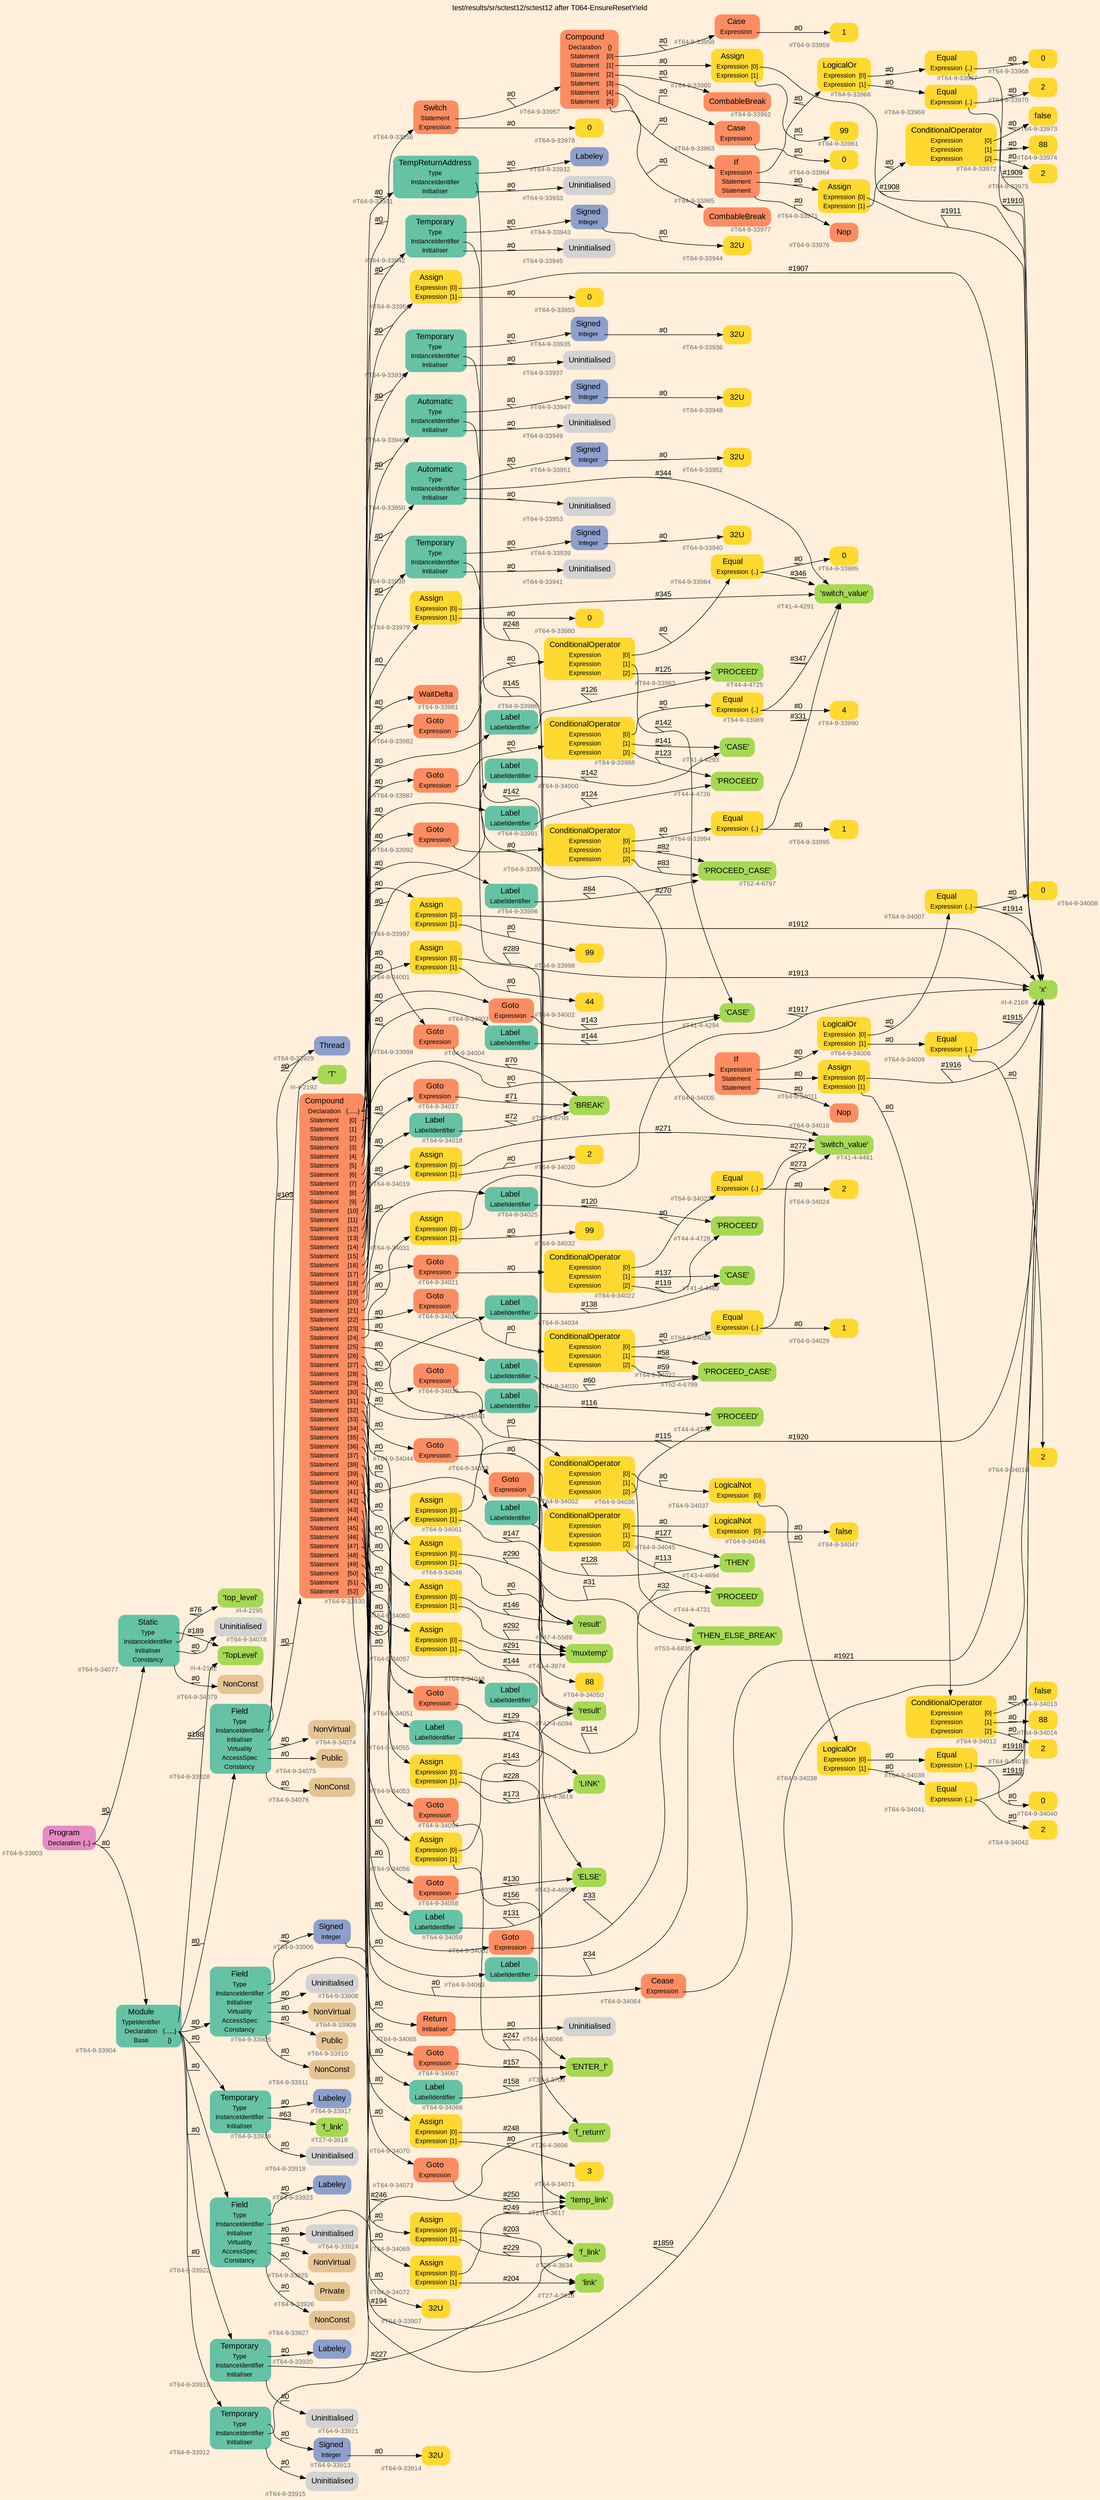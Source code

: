 digraph "test/results/sr/sctest12/sctest12 after T064-EnsureResetYield" {
label = "test/results/sr/sctest12/sctest12 after T064-EnsureResetYield"
labelloc = t
graph [
    rankdir = "LR"
    ranksep = 0.3
    bgcolor = antiquewhite1
    color = black
    fontcolor = black
    fontname = "Arial"
];
node [
    fontname = "Arial"
];
edge [
    fontname = "Arial"
];

// -------------------- node figure --------------------
// -------- block #T64-9-33903 ----------
"#T64-9-33903" [
    fillcolor = "/set28/4"
    xlabel = "#T64-9-33903"
    fontsize = "12"
    fontcolor = grey40
    shape = "plaintext"
    label = <<TABLE BORDER="0" CELLBORDER="0" CELLSPACING="0">
     <TR><TD><FONT COLOR="black" POINT-SIZE="15">Program</FONT></TD></TR>
     <TR><TD><FONT COLOR="black" POINT-SIZE="12">Declaration</FONT></TD><TD PORT="port0"><FONT COLOR="black" POINT-SIZE="12">{..}</FONT></TD></TR>
    </TABLE>>
    style = "rounded,filled"
];

// -------- block #T64-9-33904 ----------
"#T64-9-33904" [
    fillcolor = "/set28/1"
    xlabel = "#T64-9-33904"
    fontsize = "12"
    fontcolor = grey40
    shape = "plaintext"
    label = <<TABLE BORDER="0" CELLBORDER="0" CELLSPACING="0">
     <TR><TD><FONT COLOR="black" POINT-SIZE="15">Module</FONT></TD></TR>
     <TR><TD><FONT COLOR="black" POINT-SIZE="12">TypeIdentifier</FONT></TD><TD PORT="port0"></TD></TR>
     <TR><TD><FONT COLOR="black" POINT-SIZE="12">Declaration</FONT></TD><TD PORT="port1"><FONT COLOR="black" POINT-SIZE="12">{......}</FONT></TD></TR>
     <TR><TD><FONT COLOR="black" POINT-SIZE="12">Base</FONT></TD><TD PORT="port2"><FONT COLOR="black" POINT-SIZE="12">{}</FONT></TD></TR>
    </TABLE>>
    style = "rounded,filled"
];

// -------- block #I-4-2162 ----------
"#I-4-2162" [
    fillcolor = "/set28/5"
    xlabel = "#I-4-2162"
    fontsize = "12"
    fontcolor = grey40
    shape = "plaintext"
    label = <<TABLE BORDER="0" CELLBORDER="0" CELLSPACING="0">
     <TR><TD><FONT COLOR="black" POINT-SIZE="15">'TopLevel'</FONT></TD></TR>
    </TABLE>>
    style = "rounded,filled"
];

// -------- block #T64-9-33905 ----------
"#T64-9-33905" [
    fillcolor = "/set28/1"
    xlabel = "#T64-9-33905"
    fontsize = "12"
    fontcolor = grey40
    shape = "plaintext"
    label = <<TABLE BORDER="0" CELLBORDER="0" CELLSPACING="0">
     <TR><TD><FONT COLOR="black" POINT-SIZE="15">Field</FONT></TD></TR>
     <TR><TD><FONT COLOR="black" POINT-SIZE="12">Type</FONT></TD><TD PORT="port0"></TD></TR>
     <TR><TD><FONT COLOR="black" POINT-SIZE="12">InstanceIdentifier</FONT></TD><TD PORT="port1"></TD></TR>
     <TR><TD><FONT COLOR="black" POINT-SIZE="12">Initialiser</FONT></TD><TD PORT="port2"></TD></TR>
     <TR><TD><FONT COLOR="black" POINT-SIZE="12">Virtuality</FONT></TD><TD PORT="port3"></TD></TR>
     <TR><TD><FONT COLOR="black" POINT-SIZE="12">AccessSpec</FONT></TD><TD PORT="port4"></TD></TR>
     <TR><TD><FONT COLOR="black" POINT-SIZE="12">Constancy</FONT></TD><TD PORT="port5"></TD></TR>
    </TABLE>>
    style = "rounded,filled"
];

// -------- block #T64-9-33906 ----------
"#T64-9-33906" [
    fillcolor = "/set28/3"
    xlabel = "#T64-9-33906"
    fontsize = "12"
    fontcolor = grey40
    shape = "plaintext"
    label = <<TABLE BORDER="0" CELLBORDER="0" CELLSPACING="0">
     <TR><TD><FONT COLOR="black" POINT-SIZE="15">Signed</FONT></TD></TR>
     <TR><TD><FONT COLOR="black" POINT-SIZE="12">Integer</FONT></TD><TD PORT="port0"></TD></TR>
    </TABLE>>
    style = "rounded,filled"
];

// -------- block #T64-9-33907 ----------
"#T64-9-33907" [
    fillcolor = "/set28/6"
    xlabel = "#T64-9-33907"
    fontsize = "12"
    fontcolor = grey40
    shape = "plaintext"
    label = <<TABLE BORDER="0" CELLBORDER="0" CELLSPACING="0">
     <TR><TD><FONT COLOR="black" POINT-SIZE="15">32U</FONT></TD></TR>
    </TABLE>>
    style = "rounded,filled"
];

// -------- block #I-4-2169 ----------
"#I-4-2169" [
    fillcolor = "/set28/5"
    xlabel = "#I-4-2169"
    fontsize = "12"
    fontcolor = grey40
    shape = "plaintext"
    label = <<TABLE BORDER="0" CELLBORDER="0" CELLSPACING="0">
     <TR><TD><FONT COLOR="black" POINT-SIZE="15">'x'</FONT></TD></TR>
    </TABLE>>
    style = "rounded,filled"
];

// -------- block #T64-9-33908 ----------
"#T64-9-33908" [
    xlabel = "#T64-9-33908"
    fontsize = "12"
    fontcolor = grey40
    shape = "plaintext"
    label = <<TABLE BORDER="0" CELLBORDER="0" CELLSPACING="0">
     <TR><TD><FONT COLOR="black" POINT-SIZE="15">Uninitialised</FONT></TD></TR>
    </TABLE>>
    style = "rounded,filled"
];

// -------- block #T64-9-33909 ----------
"#T64-9-33909" [
    fillcolor = "/set28/7"
    xlabel = "#T64-9-33909"
    fontsize = "12"
    fontcolor = grey40
    shape = "plaintext"
    label = <<TABLE BORDER="0" CELLBORDER="0" CELLSPACING="0">
     <TR><TD><FONT COLOR="black" POINT-SIZE="15">NonVirtual</FONT></TD></TR>
    </TABLE>>
    style = "rounded,filled"
];

// -------- block #T64-9-33910 ----------
"#T64-9-33910" [
    fillcolor = "/set28/7"
    xlabel = "#T64-9-33910"
    fontsize = "12"
    fontcolor = grey40
    shape = "plaintext"
    label = <<TABLE BORDER="0" CELLBORDER="0" CELLSPACING="0">
     <TR><TD><FONT COLOR="black" POINT-SIZE="15">Public</FONT></TD></TR>
    </TABLE>>
    style = "rounded,filled"
];

// -------- block #T64-9-33911 ----------
"#T64-9-33911" [
    fillcolor = "/set28/7"
    xlabel = "#T64-9-33911"
    fontsize = "12"
    fontcolor = grey40
    shape = "plaintext"
    label = <<TABLE BORDER="0" CELLBORDER="0" CELLSPACING="0">
     <TR><TD><FONT COLOR="black" POINT-SIZE="15">NonConst</FONT></TD></TR>
    </TABLE>>
    style = "rounded,filled"
];

// -------- block #T64-9-33912 ----------
"#T64-9-33912" [
    fillcolor = "/set28/1"
    xlabel = "#T64-9-33912"
    fontsize = "12"
    fontcolor = grey40
    shape = "plaintext"
    label = <<TABLE BORDER="0" CELLBORDER="0" CELLSPACING="0">
     <TR><TD><FONT COLOR="black" POINT-SIZE="15">Temporary</FONT></TD></TR>
     <TR><TD><FONT COLOR="black" POINT-SIZE="12">Type</FONT></TD><TD PORT="port0"></TD></TR>
     <TR><TD><FONT COLOR="black" POINT-SIZE="12">InstanceIdentifier</FONT></TD><TD PORT="port1"></TD></TR>
     <TR><TD><FONT COLOR="black" POINT-SIZE="12">Initialiser</FONT></TD><TD PORT="port2"></TD></TR>
    </TABLE>>
    style = "rounded,filled"
];

// -------- block #T64-9-33913 ----------
"#T64-9-33913" [
    fillcolor = "/set28/3"
    xlabel = "#T64-9-33913"
    fontsize = "12"
    fontcolor = grey40
    shape = "plaintext"
    label = <<TABLE BORDER="0" CELLBORDER="0" CELLSPACING="0">
     <TR><TD><FONT COLOR="black" POINT-SIZE="15">Signed</FONT></TD></TR>
     <TR><TD><FONT COLOR="black" POINT-SIZE="12">Integer</FONT></TD><TD PORT="port0"></TD></TR>
    </TABLE>>
    style = "rounded,filled"
];

// -------- block #T64-9-33914 ----------
"#T64-9-33914" [
    fillcolor = "/set28/6"
    xlabel = "#T64-9-33914"
    fontsize = "12"
    fontcolor = grey40
    shape = "plaintext"
    label = <<TABLE BORDER="0" CELLBORDER="0" CELLSPACING="0">
     <TR><TD><FONT COLOR="black" POINT-SIZE="15">32U</FONT></TD></TR>
    </TABLE>>
    style = "rounded,filled"
];

// -------- block #T26-4-3606 ----------
"#T26-4-3606" [
    fillcolor = "/set28/5"
    xlabel = "#T26-4-3606"
    fontsize = "12"
    fontcolor = grey40
    shape = "plaintext"
    label = <<TABLE BORDER="0" CELLBORDER="0" CELLSPACING="0">
     <TR><TD><FONT COLOR="black" POINT-SIZE="15">'f_return'</FONT></TD></TR>
    </TABLE>>
    style = "rounded,filled"
];

// -------- block #T64-9-33915 ----------
"#T64-9-33915" [
    xlabel = "#T64-9-33915"
    fontsize = "12"
    fontcolor = grey40
    shape = "plaintext"
    label = <<TABLE BORDER="0" CELLBORDER="0" CELLSPACING="0">
     <TR><TD><FONT COLOR="black" POINT-SIZE="15">Uninitialised</FONT></TD></TR>
    </TABLE>>
    style = "rounded,filled"
];

// -------- block #T64-9-33916 ----------
"#T64-9-33916" [
    fillcolor = "/set28/1"
    xlabel = "#T64-9-33916"
    fontsize = "12"
    fontcolor = grey40
    shape = "plaintext"
    label = <<TABLE BORDER="0" CELLBORDER="0" CELLSPACING="0">
     <TR><TD><FONT COLOR="black" POINT-SIZE="15">Temporary</FONT></TD></TR>
     <TR><TD><FONT COLOR="black" POINT-SIZE="12">Type</FONT></TD><TD PORT="port0"></TD></TR>
     <TR><TD><FONT COLOR="black" POINT-SIZE="12">InstanceIdentifier</FONT></TD><TD PORT="port1"></TD></TR>
     <TR><TD><FONT COLOR="black" POINT-SIZE="12">Initialiser</FONT></TD><TD PORT="port2"></TD></TR>
    </TABLE>>
    style = "rounded,filled"
];

// -------- block #T64-9-33917 ----------
"#T64-9-33917" [
    fillcolor = "/set28/3"
    xlabel = "#T64-9-33917"
    fontsize = "12"
    fontcolor = grey40
    shape = "plaintext"
    label = <<TABLE BORDER="0" CELLBORDER="0" CELLSPACING="0">
     <TR><TD><FONT COLOR="black" POINT-SIZE="15">Labeley</FONT></TD></TR>
    </TABLE>>
    style = "rounded,filled"
];

// -------- block #T27-4-3618 ----------
"#T27-4-3618" [
    fillcolor = "/set28/5"
    xlabel = "#T27-4-3618"
    fontsize = "12"
    fontcolor = grey40
    shape = "plaintext"
    label = <<TABLE BORDER="0" CELLBORDER="0" CELLSPACING="0">
     <TR><TD><FONT COLOR="black" POINT-SIZE="15">'f_link'</FONT></TD></TR>
    </TABLE>>
    style = "rounded,filled"
];

// -------- block #T64-9-33918 ----------
"#T64-9-33918" [
    xlabel = "#T64-9-33918"
    fontsize = "12"
    fontcolor = grey40
    shape = "plaintext"
    label = <<TABLE BORDER="0" CELLBORDER="0" CELLSPACING="0">
     <TR><TD><FONT COLOR="black" POINT-SIZE="15">Uninitialised</FONT></TD></TR>
    </TABLE>>
    style = "rounded,filled"
];

// -------- block #T64-9-33919 ----------
"#T64-9-33919" [
    fillcolor = "/set28/1"
    xlabel = "#T64-9-33919"
    fontsize = "12"
    fontcolor = grey40
    shape = "plaintext"
    label = <<TABLE BORDER="0" CELLBORDER="0" CELLSPACING="0">
     <TR><TD><FONT COLOR="black" POINT-SIZE="15">Temporary</FONT></TD></TR>
     <TR><TD><FONT COLOR="black" POINT-SIZE="12">Type</FONT></TD><TD PORT="port0"></TD></TR>
     <TR><TD><FONT COLOR="black" POINT-SIZE="12">InstanceIdentifier</FONT></TD><TD PORT="port1"></TD></TR>
     <TR><TD><FONT COLOR="black" POINT-SIZE="12">Initialiser</FONT></TD><TD PORT="port2"></TD></TR>
    </TABLE>>
    style = "rounded,filled"
];

// -------- block #T64-9-33920 ----------
"#T64-9-33920" [
    fillcolor = "/set28/3"
    xlabel = "#T64-9-33920"
    fontsize = "12"
    fontcolor = grey40
    shape = "plaintext"
    label = <<TABLE BORDER="0" CELLBORDER="0" CELLSPACING="0">
     <TR><TD><FONT COLOR="black" POINT-SIZE="15">Labeley</FONT></TD></TR>
    </TABLE>>
    style = "rounded,filled"
];

// -------- block #T28-4-3634 ----------
"#T28-4-3634" [
    fillcolor = "/set28/5"
    xlabel = "#T28-4-3634"
    fontsize = "12"
    fontcolor = grey40
    shape = "plaintext"
    label = <<TABLE BORDER="0" CELLBORDER="0" CELLSPACING="0">
     <TR><TD><FONT COLOR="black" POINT-SIZE="15">'f_link'</FONT></TD></TR>
    </TABLE>>
    style = "rounded,filled"
];

// -------- block #T64-9-33921 ----------
"#T64-9-33921" [
    xlabel = "#T64-9-33921"
    fontsize = "12"
    fontcolor = grey40
    shape = "plaintext"
    label = <<TABLE BORDER="0" CELLBORDER="0" CELLSPACING="0">
     <TR><TD><FONT COLOR="black" POINT-SIZE="15">Uninitialised</FONT></TD></TR>
    </TABLE>>
    style = "rounded,filled"
];

// -------- block #T64-9-33922 ----------
"#T64-9-33922" [
    fillcolor = "/set28/1"
    xlabel = "#T64-9-33922"
    fontsize = "12"
    fontcolor = grey40
    shape = "plaintext"
    label = <<TABLE BORDER="0" CELLBORDER="0" CELLSPACING="0">
     <TR><TD><FONT COLOR="black" POINT-SIZE="15">Field</FONT></TD></TR>
     <TR><TD><FONT COLOR="black" POINT-SIZE="12">Type</FONT></TD><TD PORT="port0"></TD></TR>
     <TR><TD><FONT COLOR="black" POINT-SIZE="12">InstanceIdentifier</FONT></TD><TD PORT="port1"></TD></TR>
     <TR><TD><FONT COLOR="black" POINT-SIZE="12">Initialiser</FONT></TD><TD PORT="port2"></TD></TR>
     <TR><TD><FONT COLOR="black" POINT-SIZE="12">Virtuality</FONT></TD><TD PORT="port3"></TD></TR>
     <TR><TD><FONT COLOR="black" POINT-SIZE="12">AccessSpec</FONT></TD><TD PORT="port4"></TD></TR>
     <TR><TD><FONT COLOR="black" POINT-SIZE="12">Constancy</FONT></TD><TD PORT="port5"></TD></TR>
    </TABLE>>
    style = "rounded,filled"
];

// -------- block #T64-9-33923 ----------
"#T64-9-33923" [
    fillcolor = "/set28/3"
    xlabel = "#T64-9-33923"
    fontsize = "12"
    fontcolor = grey40
    shape = "plaintext"
    label = <<TABLE BORDER="0" CELLBORDER="0" CELLSPACING="0">
     <TR><TD><FONT COLOR="black" POINT-SIZE="15">Labeley</FONT></TD></TR>
    </TABLE>>
    style = "rounded,filled"
];

// -------- block #T27-4-3616 ----------
"#T27-4-3616" [
    fillcolor = "/set28/5"
    xlabel = "#T27-4-3616"
    fontsize = "12"
    fontcolor = grey40
    shape = "plaintext"
    label = <<TABLE BORDER="0" CELLBORDER="0" CELLSPACING="0">
     <TR><TD><FONT COLOR="black" POINT-SIZE="15">'link'</FONT></TD></TR>
    </TABLE>>
    style = "rounded,filled"
];

// -------- block #T64-9-33924 ----------
"#T64-9-33924" [
    xlabel = "#T64-9-33924"
    fontsize = "12"
    fontcolor = grey40
    shape = "plaintext"
    label = <<TABLE BORDER="0" CELLBORDER="0" CELLSPACING="0">
     <TR><TD><FONT COLOR="black" POINT-SIZE="15">Uninitialised</FONT></TD></TR>
    </TABLE>>
    style = "rounded,filled"
];

// -------- block #T64-9-33925 ----------
"#T64-9-33925" [
    fillcolor = "/set28/7"
    xlabel = "#T64-9-33925"
    fontsize = "12"
    fontcolor = grey40
    shape = "plaintext"
    label = <<TABLE BORDER="0" CELLBORDER="0" CELLSPACING="0">
     <TR><TD><FONT COLOR="black" POINT-SIZE="15">NonVirtual</FONT></TD></TR>
    </TABLE>>
    style = "rounded,filled"
];

// -------- block #T64-9-33926 ----------
"#T64-9-33926" [
    fillcolor = "/set28/7"
    xlabel = "#T64-9-33926"
    fontsize = "12"
    fontcolor = grey40
    shape = "plaintext"
    label = <<TABLE BORDER="0" CELLBORDER="0" CELLSPACING="0">
     <TR><TD><FONT COLOR="black" POINT-SIZE="15">Private</FONT></TD></TR>
    </TABLE>>
    style = "rounded,filled"
];

// -------- block #T64-9-33927 ----------
"#T64-9-33927" [
    fillcolor = "/set28/7"
    xlabel = "#T64-9-33927"
    fontsize = "12"
    fontcolor = grey40
    shape = "plaintext"
    label = <<TABLE BORDER="0" CELLBORDER="0" CELLSPACING="0">
     <TR><TD><FONT COLOR="black" POINT-SIZE="15">NonConst</FONT></TD></TR>
    </TABLE>>
    style = "rounded,filled"
];

// -------- block #T64-9-33928 ----------
"#T64-9-33928" [
    fillcolor = "/set28/1"
    xlabel = "#T64-9-33928"
    fontsize = "12"
    fontcolor = grey40
    shape = "plaintext"
    label = <<TABLE BORDER="0" CELLBORDER="0" CELLSPACING="0">
     <TR><TD><FONT COLOR="black" POINT-SIZE="15">Field</FONT></TD></TR>
     <TR><TD><FONT COLOR="black" POINT-SIZE="12">Type</FONT></TD><TD PORT="port0"></TD></TR>
     <TR><TD><FONT COLOR="black" POINT-SIZE="12">InstanceIdentifier</FONT></TD><TD PORT="port1"></TD></TR>
     <TR><TD><FONT COLOR="black" POINT-SIZE="12">Initialiser</FONT></TD><TD PORT="port2"></TD></TR>
     <TR><TD><FONT COLOR="black" POINT-SIZE="12">Virtuality</FONT></TD><TD PORT="port3"></TD></TR>
     <TR><TD><FONT COLOR="black" POINT-SIZE="12">AccessSpec</FONT></TD><TD PORT="port4"></TD></TR>
     <TR><TD><FONT COLOR="black" POINT-SIZE="12">Constancy</FONT></TD><TD PORT="port5"></TD></TR>
    </TABLE>>
    style = "rounded,filled"
];

// -------- block #T64-9-33929 ----------
"#T64-9-33929" [
    fillcolor = "/set28/3"
    xlabel = "#T64-9-33929"
    fontsize = "12"
    fontcolor = grey40
    shape = "plaintext"
    label = <<TABLE BORDER="0" CELLBORDER="0" CELLSPACING="0">
     <TR><TD><FONT COLOR="black" POINT-SIZE="15">Thread</FONT></TD></TR>
    </TABLE>>
    style = "rounded,filled"
];

// -------- block #I-4-2192 ----------
"#I-4-2192" [
    fillcolor = "/set28/5"
    xlabel = "#I-4-2192"
    fontsize = "12"
    fontcolor = grey40
    shape = "plaintext"
    label = <<TABLE BORDER="0" CELLBORDER="0" CELLSPACING="0">
     <TR><TD><FONT COLOR="black" POINT-SIZE="15">'T'</FONT></TD></TR>
    </TABLE>>
    style = "rounded,filled"
];

// -------- block #T64-9-33930 ----------
"#T64-9-33930" [
    fillcolor = "/set28/2"
    xlabel = "#T64-9-33930"
    fontsize = "12"
    fontcolor = grey40
    shape = "plaintext"
    label = <<TABLE BORDER="0" CELLBORDER="0" CELLSPACING="0">
     <TR><TD><FONT COLOR="black" POINT-SIZE="15">Compound</FONT></TD></TR>
     <TR><TD><FONT COLOR="black" POINT-SIZE="12">Declaration</FONT></TD><TD PORT="port0"><FONT COLOR="black" POINT-SIZE="12">{......}</FONT></TD></TR>
     <TR><TD><FONT COLOR="black" POINT-SIZE="12">Statement</FONT></TD><TD PORT="port1"><FONT COLOR="black" POINT-SIZE="12">[0]</FONT></TD></TR>
     <TR><TD><FONT COLOR="black" POINT-SIZE="12">Statement</FONT></TD><TD PORT="port2"><FONT COLOR="black" POINT-SIZE="12">[1]</FONT></TD></TR>
     <TR><TD><FONT COLOR="black" POINT-SIZE="12">Statement</FONT></TD><TD PORT="port3"><FONT COLOR="black" POINT-SIZE="12">[2]</FONT></TD></TR>
     <TR><TD><FONT COLOR="black" POINT-SIZE="12">Statement</FONT></TD><TD PORT="port4"><FONT COLOR="black" POINT-SIZE="12">[3]</FONT></TD></TR>
     <TR><TD><FONT COLOR="black" POINT-SIZE="12">Statement</FONT></TD><TD PORT="port5"><FONT COLOR="black" POINT-SIZE="12">[4]</FONT></TD></TR>
     <TR><TD><FONT COLOR="black" POINT-SIZE="12">Statement</FONT></TD><TD PORT="port6"><FONT COLOR="black" POINT-SIZE="12">[5]</FONT></TD></TR>
     <TR><TD><FONT COLOR="black" POINT-SIZE="12">Statement</FONT></TD><TD PORT="port7"><FONT COLOR="black" POINT-SIZE="12">[6]</FONT></TD></TR>
     <TR><TD><FONT COLOR="black" POINT-SIZE="12">Statement</FONT></TD><TD PORT="port8"><FONT COLOR="black" POINT-SIZE="12">[7]</FONT></TD></TR>
     <TR><TD><FONT COLOR="black" POINT-SIZE="12">Statement</FONT></TD><TD PORT="port9"><FONT COLOR="black" POINT-SIZE="12">[8]</FONT></TD></TR>
     <TR><TD><FONT COLOR="black" POINT-SIZE="12">Statement</FONT></TD><TD PORT="port10"><FONT COLOR="black" POINT-SIZE="12">[9]</FONT></TD></TR>
     <TR><TD><FONT COLOR="black" POINT-SIZE="12">Statement</FONT></TD><TD PORT="port11"><FONT COLOR="black" POINT-SIZE="12">[10]</FONT></TD></TR>
     <TR><TD><FONT COLOR="black" POINT-SIZE="12">Statement</FONT></TD><TD PORT="port12"><FONT COLOR="black" POINT-SIZE="12">[11]</FONT></TD></TR>
     <TR><TD><FONT COLOR="black" POINT-SIZE="12">Statement</FONT></TD><TD PORT="port13"><FONT COLOR="black" POINT-SIZE="12">[12]</FONT></TD></TR>
     <TR><TD><FONT COLOR="black" POINT-SIZE="12">Statement</FONT></TD><TD PORT="port14"><FONT COLOR="black" POINT-SIZE="12">[13]</FONT></TD></TR>
     <TR><TD><FONT COLOR="black" POINT-SIZE="12">Statement</FONT></TD><TD PORT="port15"><FONT COLOR="black" POINT-SIZE="12">[14]</FONT></TD></TR>
     <TR><TD><FONT COLOR="black" POINT-SIZE="12">Statement</FONT></TD><TD PORT="port16"><FONT COLOR="black" POINT-SIZE="12">[15]</FONT></TD></TR>
     <TR><TD><FONT COLOR="black" POINT-SIZE="12">Statement</FONT></TD><TD PORT="port17"><FONT COLOR="black" POINT-SIZE="12">[16]</FONT></TD></TR>
     <TR><TD><FONT COLOR="black" POINT-SIZE="12">Statement</FONT></TD><TD PORT="port18"><FONT COLOR="black" POINT-SIZE="12">[17]</FONT></TD></TR>
     <TR><TD><FONT COLOR="black" POINT-SIZE="12">Statement</FONT></TD><TD PORT="port19"><FONT COLOR="black" POINT-SIZE="12">[18]</FONT></TD></TR>
     <TR><TD><FONT COLOR="black" POINT-SIZE="12">Statement</FONT></TD><TD PORT="port20"><FONT COLOR="black" POINT-SIZE="12">[19]</FONT></TD></TR>
     <TR><TD><FONT COLOR="black" POINT-SIZE="12">Statement</FONT></TD><TD PORT="port21"><FONT COLOR="black" POINT-SIZE="12">[20]</FONT></TD></TR>
     <TR><TD><FONT COLOR="black" POINT-SIZE="12">Statement</FONT></TD><TD PORT="port22"><FONT COLOR="black" POINT-SIZE="12">[21]</FONT></TD></TR>
     <TR><TD><FONT COLOR="black" POINT-SIZE="12">Statement</FONT></TD><TD PORT="port23"><FONT COLOR="black" POINT-SIZE="12">[22]</FONT></TD></TR>
     <TR><TD><FONT COLOR="black" POINT-SIZE="12">Statement</FONT></TD><TD PORT="port24"><FONT COLOR="black" POINT-SIZE="12">[23]</FONT></TD></TR>
     <TR><TD><FONT COLOR="black" POINT-SIZE="12">Statement</FONT></TD><TD PORT="port25"><FONT COLOR="black" POINT-SIZE="12">[24]</FONT></TD></TR>
     <TR><TD><FONT COLOR="black" POINT-SIZE="12">Statement</FONT></TD><TD PORT="port26"><FONT COLOR="black" POINT-SIZE="12">[25]</FONT></TD></TR>
     <TR><TD><FONT COLOR="black" POINT-SIZE="12">Statement</FONT></TD><TD PORT="port27"><FONT COLOR="black" POINT-SIZE="12">[26]</FONT></TD></TR>
     <TR><TD><FONT COLOR="black" POINT-SIZE="12">Statement</FONT></TD><TD PORT="port28"><FONT COLOR="black" POINT-SIZE="12">[27]</FONT></TD></TR>
     <TR><TD><FONT COLOR="black" POINT-SIZE="12">Statement</FONT></TD><TD PORT="port29"><FONT COLOR="black" POINT-SIZE="12">[28]</FONT></TD></TR>
     <TR><TD><FONT COLOR="black" POINT-SIZE="12">Statement</FONT></TD><TD PORT="port30"><FONT COLOR="black" POINT-SIZE="12">[29]</FONT></TD></TR>
     <TR><TD><FONT COLOR="black" POINT-SIZE="12">Statement</FONT></TD><TD PORT="port31"><FONT COLOR="black" POINT-SIZE="12">[30]</FONT></TD></TR>
     <TR><TD><FONT COLOR="black" POINT-SIZE="12">Statement</FONT></TD><TD PORT="port32"><FONT COLOR="black" POINT-SIZE="12">[31]</FONT></TD></TR>
     <TR><TD><FONT COLOR="black" POINT-SIZE="12">Statement</FONT></TD><TD PORT="port33"><FONT COLOR="black" POINT-SIZE="12">[32]</FONT></TD></TR>
     <TR><TD><FONT COLOR="black" POINT-SIZE="12">Statement</FONT></TD><TD PORT="port34"><FONT COLOR="black" POINT-SIZE="12">[33]</FONT></TD></TR>
     <TR><TD><FONT COLOR="black" POINT-SIZE="12">Statement</FONT></TD><TD PORT="port35"><FONT COLOR="black" POINT-SIZE="12">[34]</FONT></TD></TR>
     <TR><TD><FONT COLOR="black" POINT-SIZE="12">Statement</FONT></TD><TD PORT="port36"><FONT COLOR="black" POINT-SIZE="12">[35]</FONT></TD></TR>
     <TR><TD><FONT COLOR="black" POINT-SIZE="12">Statement</FONT></TD><TD PORT="port37"><FONT COLOR="black" POINT-SIZE="12">[36]</FONT></TD></TR>
     <TR><TD><FONT COLOR="black" POINT-SIZE="12">Statement</FONT></TD><TD PORT="port38"><FONT COLOR="black" POINT-SIZE="12">[37]</FONT></TD></TR>
     <TR><TD><FONT COLOR="black" POINT-SIZE="12">Statement</FONT></TD><TD PORT="port39"><FONT COLOR="black" POINT-SIZE="12">[38]</FONT></TD></TR>
     <TR><TD><FONT COLOR="black" POINT-SIZE="12">Statement</FONT></TD><TD PORT="port40"><FONT COLOR="black" POINT-SIZE="12">[39]</FONT></TD></TR>
     <TR><TD><FONT COLOR="black" POINT-SIZE="12">Statement</FONT></TD><TD PORT="port41"><FONT COLOR="black" POINT-SIZE="12">[40]</FONT></TD></TR>
     <TR><TD><FONT COLOR="black" POINT-SIZE="12">Statement</FONT></TD><TD PORT="port42"><FONT COLOR="black" POINT-SIZE="12">[41]</FONT></TD></TR>
     <TR><TD><FONT COLOR="black" POINT-SIZE="12">Statement</FONT></TD><TD PORT="port43"><FONT COLOR="black" POINT-SIZE="12">[42]</FONT></TD></TR>
     <TR><TD><FONT COLOR="black" POINT-SIZE="12">Statement</FONT></TD><TD PORT="port44"><FONT COLOR="black" POINT-SIZE="12">[43]</FONT></TD></TR>
     <TR><TD><FONT COLOR="black" POINT-SIZE="12">Statement</FONT></TD><TD PORT="port45"><FONT COLOR="black" POINT-SIZE="12">[44]</FONT></TD></TR>
     <TR><TD><FONT COLOR="black" POINT-SIZE="12">Statement</FONT></TD><TD PORT="port46"><FONT COLOR="black" POINT-SIZE="12">[45]</FONT></TD></TR>
     <TR><TD><FONT COLOR="black" POINT-SIZE="12">Statement</FONT></TD><TD PORT="port47"><FONT COLOR="black" POINT-SIZE="12">[46]</FONT></TD></TR>
     <TR><TD><FONT COLOR="black" POINT-SIZE="12">Statement</FONT></TD><TD PORT="port48"><FONT COLOR="black" POINT-SIZE="12">[47]</FONT></TD></TR>
     <TR><TD><FONT COLOR="black" POINT-SIZE="12">Statement</FONT></TD><TD PORT="port49"><FONT COLOR="black" POINT-SIZE="12">[48]</FONT></TD></TR>
     <TR><TD><FONT COLOR="black" POINT-SIZE="12">Statement</FONT></TD><TD PORT="port50"><FONT COLOR="black" POINT-SIZE="12">[49]</FONT></TD></TR>
     <TR><TD><FONT COLOR="black" POINT-SIZE="12">Statement</FONT></TD><TD PORT="port51"><FONT COLOR="black" POINT-SIZE="12">[50]</FONT></TD></TR>
     <TR><TD><FONT COLOR="black" POINT-SIZE="12">Statement</FONT></TD><TD PORT="port52"><FONT COLOR="black" POINT-SIZE="12">[51]</FONT></TD></TR>
     <TR><TD><FONT COLOR="black" POINT-SIZE="12">Statement</FONT></TD><TD PORT="port53"><FONT COLOR="black" POINT-SIZE="12">[52]</FONT></TD></TR>
    </TABLE>>
    style = "rounded,filled"
];

// -------- block #T64-9-33931 ----------
"#T64-9-33931" [
    fillcolor = "/set28/1"
    xlabel = "#T64-9-33931"
    fontsize = "12"
    fontcolor = grey40
    shape = "plaintext"
    label = <<TABLE BORDER="0" CELLBORDER="0" CELLSPACING="0">
     <TR><TD><FONT COLOR="black" POINT-SIZE="15">TempReturnAddress</FONT></TD></TR>
     <TR><TD><FONT COLOR="black" POINT-SIZE="12">Type</FONT></TD><TD PORT="port0"></TD></TR>
     <TR><TD><FONT COLOR="black" POINT-SIZE="12">InstanceIdentifier</FONT></TD><TD PORT="port1"></TD></TR>
     <TR><TD><FONT COLOR="black" POINT-SIZE="12">Initialiser</FONT></TD><TD PORT="port2"></TD></TR>
    </TABLE>>
    style = "rounded,filled"
];

// -------- block #T64-9-33932 ----------
"#T64-9-33932" [
    fillcolor = "/set28/3"
    xlabel = "#T64-9-33932"
    fontsize = "12"
    fontcolor = grey40
    shape = "plaintext"
    label = <<TABLE BORDER="0" CELLBORDER="0" CELLSPACING="0">
     <TR><TD><FONT COLOR="black" POINT-SIZE="15">Labeley</FONT></TD></TR>
    </TABLE>>
    style = "rounded,filled"
];

// -------- block #T27-4-3617 ----------
"#T27-4-3617" [
    fillcolor = "/set28/5"
    xlabel = "#T27-4-3617"
    fontsize = "12"
    fontcolor = grey40
    shape = "plaintext"
    label = <<TABLE BORDER="0" CELLBORDER="0" CELLSPACING="0">
     <TR><TD><FONT COLOR="black" POINT-SIZE="15">'temp_link'</FONT></TD></TR>
    </TABLE>>
    style = "rounded,filled"
];

// -------- block #T64-9-33933 ----------
"#T64-9-33933" [
    xlabel = "#T64-9-33933"
    fontsize = "12"
    fontcolor = grey40
    shape = "plaintext"
    label = <<TABLE BORDER="0" CELLBORDER="0" CELLSPACING="0">
     <TR><TD><FONT COLOR="black" POINT-SIZE="15">Uninitialised</FONT></TD></TR>
    </TABLE>>
    style = "rounded,filled"
];

// -------- block #T64-9-33934 ----------
"#T64-9-33934" [
    fillcolor = "/set28/1"
    xlabel = "#T64-9-33934"
    fontsize = "12"
    fontcolor = grey40
    shape = "plaintext"
    label = <<TABLE BORDER="0" CELLBORDER="0" CELLSPACING="0">
     <TR><TD><FONT COLOR="black" POINT-SIZE="15">Temporary</FONT></TD></TR>
     <TR><TD><FONT COLOR="black" POINT-SIZE="12">Type</FONT></TD><TD PORT="port0"></TD></TR>
     <TR><TD><FONT COLOR="black" POINT-SIZE="12">InstanceIdentifier</FONT></TD><TD PORT="port1"></TD></TR>
     <TR><TD><FONT COLOR="black" POINT-SIZE="12">Initialiser</FONT></TD><TD PORT="port2"></TD></TR>
    </TABLE>>
    style = "rounded,filled"
];

// -------- block #T64-9-33935 ----------
"#T64-9-33935" [
    fillcolor = "/set28/3"
    xlabel = "#T64-9-33935"
    fontsize = "12"
    fontcolor = grey40
    shape = "plaintext"
    label = <<TABLE BORDER="0" CELLBORDER="0" CELLSPACING="0">
     <TR><TD><FONT COLOR="black" POINT-SIZE="15">Signed</FONT></TD></TR>
     <TR><TD><FONT COLOR="black" POINT-SIZE="12">Integer</FONT></TD><TD PORT="port0"></TD></TR>
    </TABLE>>
    style = "rounded,filled"
];

// -------- block #T64-9-33936 ----------
"#T64-9-33936" [
    fillcolor = "/set28/6"
    xlabel = "#T64-9-33936"
    fontsize = "12"
    fontcolor = grey40
    shape = "plaintext"
    label = <<TABLE BORDER="0" CELLBORDER="0" CELLSPACING="0">
     <TR><TD><FONT COLOR="black" POINT-SIZE="15">32U</FONT></TD></TR>
    </TABLE>>
    style = "rounded,filled"
];

// -------- block #T47-4-6094 ----------
"#T47-4-6094" [
    fillcolor = "/set28/5"
    xlabel = "#T47-4-6094"
    fontsize = "12"
    fontcolor = grey40
    shape = "plaintext"
    label = <<TABLE BORDER="0" CELLBORDER="0" CELLSPACING="0">
     <TR><TD><FONT COLOR="black" POINT-SIZE="15">'result'</FONT></TD></TR>
    </TABLE>>
    style = "rounded,filled"
];

// -------- block #T64-9-33937 ----------
"#T64-9-33937" [
    xlabel = "#T64-9-33937"
    fontsize = "12"
    fontcolor = grey40
    shape = "plaintext"
    label = <<TABLE BORDER="0" CELLBORDER="0" CELLSPACING="0">
     <TR><TD><FONT COLOR="black" POINT-SIZE="15">Uninitialised</FONT></TD></TR>
    </TABLE>>
    style = "rounded,filled"
];

// -------- block #T64-9-33938 ----------
"#T64-9-33938" [
    fillcolor = "/set28/1"
    xlabel = "#T64-9-33938"
    fontsize = "12"
    fontcolor = grey40
    shape = "plaintext"
    label = <<TABLE BORDER="0" CELLBORDER="0" CELLSPACING="0">
     <TR><TD><FONT COLOR="black" POINT-SIZE="15">Temporary</FONT></TD></TR>
     <TR><TD><FONT COLOR="black" POINT-SIZE="12">Type</FONT></TD><TD PORT="port0"></TD></TR>
     <TR><TD><FONT COLOR="black" POINT-SIZE="12">InstanceIdentifier</FONT></TD><TD PORT="port1"></TD></TR>
     <TR><TD><FONT COLOR="black" POINT-SIZE="12">Initialiser</FONT></TD><TD PORT="port2"></TD></TR>
    </TABLE>>
    style = "rounded,filled"
];

// -------- block #T64-9-33939 ----------
"#T64-9-33939" [
    fillcolor = "/set28/3"
    xlabel = "#T64-9-33939"
    fontsize = "12"
    fontcolor = grey40
    shape = "plaintext"
    label = <<TABLE BORDER="0" CELLBORDER="0" CELLSPACING="0">
     <TR><TD><FONT COLOR="black" POINT-SIZE="15">Signed</FONT></TD></TR>
     <TR><TD><FONT COLOR="black" POINT-SIZE="12">Integer</FONT></TD><TD PORT="port0"></TD></TR>
    </TABLE>>
    style = "rounded,filled"
];

// -------- block #T64-9-33940 ----------
"#T64-9-33940" [
    fillcolor = "/set28/6"
    xlabel = "#T64-9-33940"
    fontsize = "12"
    fontcolor = grey40
    shape = "plaintext"
    label = <<TABLE BORDER="0" CELLBORDER="0" CELLSPACING="0">
     <TR><TD><FONT COLOR="black" POINT-SIZE="15">32U</FONT></TD></TR>
    </TABLE>>
    style = "rounded,filled"
];

// -------- block #T40-4-3974 ----------
"#T40-4-3974" [
    fillcolor = "/set28/5"
    xlabel = "#T40-4-3974"
    fontsize = "12"
    fontcolor = grey40
    shape = "plaintext"
    label = <<TABLE BORDER="0" CELLBORDER="0" CELLSPACING="0">
     <TR><TD><FONT COLOR="black" POINT-SIZE="15">'muxtemp'</FONT></TD></TR>
    </TABLE>>
    style = "rounded,filled"
];

// -------- block #T64-9-33941 ----------
"#T64-9-33941" [
    xlabel = "#T64-9-33941"
    fontsize = "12"
    fontcolor = grey40
    shape = "plaintext"
    label = <<TABLE BORDER="0" CELLBORDER="0" CELLSPACING="0">
     <TR><TD><FONT COLOR="black" POINT-SIZE="15">Uninitialised</FONT></TD></TR>
    </TABLE>>
    style = "rounded,filled"
];

// -------- block #T64-9-33942 ----------
"#T64-9-33942" [
    fillcolor = "/set28/1"
    xlabel = "#T64-9-33942"
    fontsize = "12"
    fontcolor = grey40
    shape = "plaintext"
    label = <<TABLE BORDER="0" CELLBORDER="0" CELLSPACING="0">
     <TR><TD><FONT COLOR="black" POINT-SIZE="15">Temporary</FONT></TD></TR>
     <TR><TD><FONT COLOR="black" POINT-SIZE="12">Type</FONT></TD><TD PORT="port0"></TD></TR>
     <TR><TD><FONT COLOR="black" POINT-SIZE="12">InstanceIdentifier</FONT></TD><TD PORT="port1"></TD></TR>
     <TR><TD><FONT COLOR="black" POINT-SIZE="12">Initialiser</FONT></TD><TD PORT="port2"></TD></TR>
    </TABLE>>
    style = "rounded,filled"
];

// -------- block #T64-9-33943 ----------
"#T64-9-33943" [
    fillcolor = "/set28/3"
    xlabel = "#T64-9-33943"
    fontsize = "12"
    fontcolor = grey40
    shape = "plaintext"
    label = <<TABLE BORDER="0" CELLBORDER="0" CELLSPACING="0">
     <TR><TD><FONT COLOR="black" POINT-SIZE="15">Signed</FONT></TD></TR>
     <TR><TD><FONT COLOR="black" POINT-SIZE="12">Integer</FONT></TD><TD PORT="port0"></TD></TR>
    </TABLE>>
    style = "rounded,filled"
];

// -------- block #T64-9-33944 ----------
"#T64-9-33944" [
    fillcolor = "/set28/6"
    xlabel = "#T64-9-33944"
    fontsize = "12"
    fontcolor = grey40
    shape = "plaintext"
    label = <<TABLE BORDER="0" CELLBORDER="0" CELLSPACING="0">
     <TR><TD><FONT COLOR="black" POINT-SIZE="15">32U</FONT></TD></TR>
    </TABLE>>
    style = "rounded,filled"
];

// -------- block #T47-4-5589 ----------
"#T47-4-5589" [
    fillcolor = "/set28/5"
    xlabel = "#T47-4-5589"
    fontsize = "12"
    fontcolor = grey40
    shape = "plaintext"
    label = <<TABLE BORDER="0" CELLBORDER="0" CELLSPACING="0">
     <TR><TD><FONT COLOR="black" POINT-SIZE="15">'result'</FONT></TD></TR>
    </TABLE>>
    style = "rounded,filled"
];

// -------- block #T64-9-33945 ----------
"#T64-9-33945" [
    xlabel = "#T64-9-33945"
    fontsize = "12"
    fontcolor = grey40
    shape = "plaintext"
    label = <<TABLE BORDER="0" CELLBORDER="0" CELLSPACING="0">
     <TR><TD><FONT COLOR="black" POINT-SIZE="15">Uninitialised</FONT></TD></TR>
    </TABLE>>
    style = "rounded,filled"
];

// -------- block #T64-9-33946 ----------
"#T64-9-33946" [
    fillcolor = "/set28/1"
    xlabel = "#T64-9-33946"
    fontsize = "12"
    fontcolor = grey40
    shape = "plaintext"
    label = <<TABLE BORDER="0" CELLBORDER="0" CELLSPACING="0">
     <TR><TD><FONT COLOR="black" POINT-SIZE="15">Automatic</FONT></TD></TR>
     <TR><TD><FONT COLOR="black" POINT-SIZE="12">Type</FONT></TD><TD PORT="port0"></TD></TR>
     <TR><TD><FONT COLOR="black" POINT-SIZE="12">InstanceIdentifier</FONT></TD><TD PORT="port1"></TD></TR>
     <TR><TD><FONT COLOR="black" POINT-SIZE="12">Initialiser</FONT></TD><TD PORT="port2"></TD></TR>
    </TABLE>>
    style = "rounded,filled"
];

// -------- block #T64-9-33947 ----------
"#T64-9-33947" [
    fillcolor = "/set28/3"
    xlabel = "#T64-9-33947"
    fontsize = "12"
    fontcolor = grey40
    shape = "plaintext"
    label = <<TABLE BORDER="0" CELLBORDER="0" CELLSPACING="0">
     <TR><TD><FONT COLOR="black" POINT-SIZE="15">Signed</FONT></TD></TR>
     <TR><TD><FONT COLOR="black" POINT-SIZE="12">Integer</FONT></TD><TD PORT="port0"></TD></TR>
    </TABLE>>
    style = "rounded,filled"
];

// -------- block #T64-9-33948 ----------
"#T64-9-33948" [
    fillcolor = "/set28/6"
    xlabel = "#T64-9-33948"
    fontsize = "12"
    fontcolor = grey40
    shape = "plaintext"
    label = <<TABLE BORDER="0" CELLBORDER="0" CELLSPACING="0">
     <TR><TD><FONT COLOR="black" POINT-SIZE="15">32U</FONT></TD></TR>
    </TABLE>>
    style = "rounded,filled"
];

// -------- block #T41-4-4461 ----------
"#T41-4-4461" [
    fillcolor = "/set28/5"
    xlabel = "#T41-4-4461"
    fontsize = "12"
    fontcolor = grey40
    shape = "plaintext"
    label = <<TABLE BORDER="0" CELLBORDER="0" CELLSPACING="0">
     <TR><TD><FONT COLOR="black" POINT-SIZE="15">'switch_value'</FONT></TD></TR>
    </TABLE>>
    style = "rounded,filled"
];

// -------- block #T64-9-33949 ----------
"#T64-9-33949" [
    xlabel = "#T64-9-33949"
    fontsize = "12"
    fontcolor = grey40
    shape = "plaintext"
    label = <<TABLE BORDER="0" CELLBORDER="0" CELLSPACING="0">
     <TR><TD><FONT COLOR="black" POINT-SIZE="15">Uninitialised</FONT></TD></TR>
    </TABLE>>
    style = "rounded,filled"
];

// -------- block #T64-9-33950 ----------
"#T64-9-33950" [
    fillcolor = "/set28/1"
    xlabel = "#T64-9-33950"
    fontsize = "12"
    fontcolor = grey40
    shape = "plaintext"
    label = <<TABLE BORDER="0" CELLBORDER="0" CELLSPACING="0">
     <TR><TD><FONT COLOR="black" POINT-SIZE="15">Automatic</FONT></TD></TR>
     <TR><TD><FONT COLOR="black" POINT-SIZE="12">Type</FONT></TD><TD PORT="port0"></TD></TR>
     <TR><TD><FONT COLOR="black" POINT-SIZE="12">InstanceIdentifier</FONT></TD><TD PORT="port1"></TD></TR>
     <TR><TD><FONT COLOR="black" POINT-SIZE="12">Initialiser</FONT></TD><TD PORT="port2"></TD></TR>
    </TABLE>>
    style = "rounded,filled"
];

// -------- block #T64-9-33951 ----------
"#T64-9-33951" [
    fillcolor = "/set28/3"
    xlabel = "#T64-9-33951"
    fontsize = "12"
    fontcolor = grey40
    shape = "plaintext"
    label = <<TABLE BORDER="0" CELLBORDER="0" CELLSPACING="0">
     <TR><TD><FONT COLOR="black" POINT-SIZE="15">Signed</FONT></TD></TR>
     <TR><TD><FONT COLOR="black" POINT-SIZE="12">Integer</FONT></TD><TD PORT="port0"></TD></TR>
    </TABLE>>
    style = "rounded,filled"
];

// -------- block #T64-9-33952 ----------
"#T64-9-33952" [
    fillcolor = "/set28/6"
    xlabel = "#T64-9-33952"
    fontsize = "12"
    fontcolor = grey40
    shape = "plaintext"
    label = <<TABLE BORDER="0" CELLBORDER="0" CELLSPACING="0">
     <TR><TD><FONT COLOR="black" POINT-SIZE="15">32U</FONT></TD></TR>
    </TABLE>>
    style = "rounded,filled"
];

// -------- block #T41-4-4291 ----------
"#T41-4-4291" [
    fillcolor = "/set28/5"
    xlabel = "#T41-4-4291"
    fontsize = "12"
    fontcolor = grey40
    shape = "plaintext"
    label = <<TABLE BORDER="0" CELLBORDER="0" CELLSPACING="0">
     <TR><TD><FONT COLOR="black" POINT-SIZE="15">'switch_value'</FONT></TD></TR>
    </TABLE>>
    style = "rounded,filled"
];

// -------- block #T64-9-33953 ----------
"#T64-9-33953" [
    xlabel = "#T64-9-33953"
    fontsize = "12"
    fontcolor = grey40
    shape = "plaintext"
    label = <<TABLE BORDER="0" CELLBORDER="0" CELLSPACING="0">
     <TR><TD><FONT COLOR="black" POINT-SIZE="15">Uninitialised</FONT></TD></TR>
    </TABLE>>
    style = "rounded,filled"
];

// -------- block #T64-9-33954 ----------
"#T64-9-33954" [
    fillcolor = "/set28/6"
    xlabel = "#T64-9-33954"
    fontsize = "12"
    fontcolor = grey40
    shape = "plaintext"
    label = <<TABLE BORDER="0" CELLBORDER="0" CELLSPACING="0">
     <TR><TD><FONT COLOR="black" POINT-SIZE="15">Assign</FONT></TD></TR>
     <TR><TD><FONT COLOR="black" POINT-SIZE="12">Expression</FONT></TD><TD PORT="port0"><FONT COLOR="black" POINT-SIZE="12">[0]</FONT></TD></TR>
     <TR><TD><FONT COLOR="black" POINT-SIZE="12">Expression</FONT></TD><TD PORT="port1"><FONT COLOR="black" POINT-SIZE="12">[1]</FONT></TD></TR>
    </TABLE>>
    style = "rounded,filled"
];

// -------- block #T64-9-33955 ----------
"#T64-9-33955" [
    fillcolor = "/set28/6"
    xlabel = "#T64-9-33955"
    fontsize = "12"
    fontcolor = grey40
    shape = "plaintext"
    label = <<TABLE BORDER="0" CELLBORDER="0" CELLSPACING="0">
     <TR><TD><FONT COLOR="black" POINT-SIZE="15">0</FONT></TD></TR>
    </TABLE>>
    style = "rounded,filled"
];

// -------- block #T64-9-33956 ----------
"#T64-9-33956" [
    fillcolor = "/set28/2"
    xlabel = "#T64-9-33956"
    fontsize = "12"
    fontcolor = grey40
    shape = "plaintext"
    label = <<TABLE BORDER="0" CELLBORDER="0" CELLSPACING="0">
     <TR><TD><FONT COLOR="black" POINT-SIZE="15">Switch</FONT></TD></TR>
     <TR><TD><FONT COLOR="black" POINT-SIZE="12">Statement</FONT></TD><TD PORT="port0"></TD></TR>
     <TR><TD><FONT COLOR="black" POINT-SIZE="12">Expression</FONT></TD><TD PORT="port1"></TD></TR>
    </TABLE>>
    style = "rounded,filled"
];

// -------- block #T64-9-33957 ----------
"#T64-9-33957" [
    fillcolor = "/set28/2"
    xlabel = "#T64-9-33957"
    fontsize = "12"
    fontcolor = grey40
    shape = "plaintext"
    label = <<TABLE BORDER="0" CELLBORDER="0" CELLSPACING="0">
     <TR><TD><FONT COLOR="black" POINT-SIZE="15">Compound</FONT></TD></TR>
     <TR><TD><FONT COLOR="black" POINT-SIZE="12">Declaration</FONT></TD><TD PORT="port0"><FONT COLOR="black" POINT-SIZE="12">{}</FONT></TD></TR>
     <TR><TD><FONT COLOR="black" POINT-SIZE="12">Statement</FONT></TD><TD PORT="port1"><FONT COLOR="black" POINT-SIZE="12">[0]</FONT></TD></TR>
     <TR><TD><FONT COLOR="black" POINT-SIZE="12">Statement</FONT></TD><TD PORT="port2"><FONT COLOR="black" POINT-SIZE="12">[1]</FONT></TD></TR>
     <TR><TD><FONT COLOR="black" POINT-SIZE="12">Statement</FONT></TD><TD PORT="port3"><FONT COLOR="black" POINT-SIZE="12">[2]</FONT></TD></TR>
     <TR><TD><FONT COLOR="black" POINT-SIZE="12">Statement</FONT></TD><TD PORT="port4"><FONT COLOR="black" POINT-SIZE="12">[3]</FONT></TD></TR>
     <TR><TD><FONT COLOR="black" POINT-SIZE="12">Statement</FONT></TD><TD PORT="port5"><FONT COLOR="black" POINT-SIZE="12">[4]</FONT></TD></TR>
     <TR><TD><FONT COLOR="black" POINT-SIZE="12">Statement</FONT></TD><TD PORT="port6"><FONT COLOR="black" POINT-SIZE="12">[5]</FONT></TD></TR>
    </TABLE>>
    style = "rounded,filled"
];

// -------- block #T64-9-33958 ----------
"#T64-9-33958" [
    fillcolor = "/set28/2"
    xlabel = "#T64-9-33958"
    fontsize = "12"
    fontcolor = grey40
    shape = "plaintext"
    label = <<TABLE BORDER="0" CELLBORDER="0" CELLSPACING="0">
     <TR><TD><FONT COLOR="black" POINT-SIZE="15">Case</FONT></TD></TR>
     <TR><TD><FONT COLOR="black" POINT-SIZE="12">Expression</FONT></TD><TD PORT="port0"></TD></TR>
    </TABLE>>
    style = "rounded,filled"
];

// -------- block #T64-9-33959 ----------
"#T64-9-33959" [
    fillcolor = "/set28/6"
    xlabel = "#T64-9-33959"
    fontsize = "12"
    fontcolor = grey40
    shape = "plaintext"
    label = <<TABLE BORDER="0" CELLBORDER="0" CELLSPACING="0">
     <TR><TD><FONT COLOR="black" POINT-SIZE="15">1</FONT></TD></TR>
    </TABLE>>
    style = "rounded,filled"
];

// -------- block #T64-9-33960 ----------
"#T64-9-33960" [
    fillcolor = "/set28/6"
    xlabel = "#T64-9-33960"
    fontsize = "12"
    fontcolor = grey40
    shape = "plaintext"
    label = <<TABLE BORDER="0" CELLBORDER="0" CELLSPACING="0">
     <TR><TD><FONT COLOR="black" POINT-SIZE="15">Assign</FONT></TD></TR>
     <TR><TD><FONT COLOR="black" POINT-SIZE="12">Expression</FONT></TD><TD PORT="port0"><FONT COLOR="black" POINT-SIZE="12">[0]</FONT></TD></TR>
     <TR><TD><FONT COLOR="black" POINT-SIZE="12">Expression</FONT></TD><TD PORT="port1"><FONT COLOR="black" POINT-SIZE="12">[1]</FONT></TD></TR>
    </TABLE>>
    style = "rounded,filled"
];

// -------- block #T64-9-33961 ----------
"#T64-9-33961" [
    fillcolor = "/set28/6"
    xlabel = "#T64-9-33961"
    fontsize = "12"
    fontcolor = grey40
    shape = "plaintext"
    label = <<TABLE BORDER="0" CELLBORDER="0" CELLSPACING="0">
     <TR><TD><FONT COLOR="black" POINT-SIZE="15">99</FONT></TD></TR>
    </TABLE>>
    style = "rounded,filled"
];

// -------- block #T64-9-33962 ----------
"#T64-9-33962" [
    fillcolor = "/set28/2"
    xlabel = "#T64-9-33962"
    fontsize = "12"
    fontcolor = grey40
    shape = "plaintext"
    label = <<TABLE BORDER="0" CELLBORDER="0" CELLSPACING="0">
     <TR><TD><FONT COLOR="black" POINT-SIZE="15">CombableBreak</FONT></TD></TR>
    </TABLE>>
    style = "rounded,filled"
];

// -------- block #T64-9-33963 ----------
"#T64-9-33963" [
    fillcolor = "/set28/2"
    xlabel = "#T64-9-33963"
    fontsize = "12"
    fontcolor = grey40
    shape = "plaintext"
    label = <<TABLE BORDER="0" CELLBORDER="0" CELLSPACING="0">
     <TR><TD><FONT COLOR="black" POINT-SIZE="15">Case</FONT></TD></TR>
     <TR><TD><FONT COLOR="black" POINT-SIZE="12">Expression</FONT></TD><TD PORT="port0"></TD></TR>
    </TABLE>>
    style = "rounded,filled"
];

// -------- block #T64-9-33964 ----------
"#T64-9-33964" [
    fillcolor = "/set28/6"
    xlabel = "#T64-9-33964"
    fontsize = "12"
    fontcolor = grey40
    shape = "plaintext"
    label = <<TABLE BORDER="0" CELLBORDER="0" CELLSPACING="0">
     <TR><TD><FONT COLOR="black" POINT-SIZE="15">0</FONT></TD></TR>
    </TABLE>>
    style = "rounded,filled"
];

// -------- block #T64-9-33965 ----------
"#T64-9-33965" [
    fillcolor = "/set28/2"
    xlabel = "#T64-9-33965"
    fontsize = "12"
    fontcolor = grey40
    shape = "plaintext"
    label = <<TABLE BORDER="0" CELLBORDER="0" CELLSPACING="0">
     <TR><TD><FONT COLOR="black" POINT-SIZE="15">If</FONT></TD></TR>
     <TR><TD><FONT COLOR="black" POINT-SIZE="12">Expression</FONT></TD><TD PORT="port0"></TD></TR>
     <TR><TD><FONT COLOR="black" POINT-SIZE="12">Statement</FONT></TD><TD PORT="port1"></TD></TR>
     <TR><TD><FONT COLOR="black" POINT-SIZE="12">Statement</FONT></TD><TD PORT="port2"></TD></TR>
    </TABLE>>
    style = "rounded,filled"
];

// -------- block #T64-9-33966 ----------
"#T64-9-33966" [
    fillcolor = "/set28/6"
    xlabel = "#T64-9-33966"
    fontsize = "12"
    fontcolor = grey40
    shape = "plaintext"
    label = <<TABLE BORDER="0" CELLBORDER="0" CELLSPACING="0">
     <TR><TD><FONT COLOR="black" POINT-SIZE="15">LogicalOr</FONT></TD></TR>
     <TR><TD><FONT COLOR="black" POINT-SIZE="12">Expression</FONT></TD><TD PORT="port0"><FONT COLOR="black" POINT-SIZE="12">[0]</FONT></TD></TR>
     <TR><TD><FONT COLOR="black" POINT-SIZE="12">Expression</FONT></TD><TD PORT="port1"><FONT COLOR="black" POINT-SIZE="12">[1]</FONT></TD></TR>
    </TABLE>>
    style = "rounded,filled"
];

// -------- block #T64-9-33967 ----------
"#T64-9-33967" [
    fillcolor = "/set28/6"
    xlabel = "#T64-9-33967"
    fontsize = "12"
    fontcolor = grey40
    shape = "plaintext"
    label = <<TABLE BORDER="0" CELLBORDER="0" CELLSPACING="0">
     <TR><TD><FONT COLOR="black" POINT-SIZE="15">Equal</FONT></TD></TR>
     <TR><TD><FONT COLOR="black" POINT-SIZE="12">Expression</FONT></TD><TD PORT="port0"><FONT COLOR="black" POINT-SIZE="12">{..}</FONT></TD></TR>
    </TABLE>>
    style = "rounded,filled"
];

// -------- block #T64-9-33968 ----------
"#T64-9-33968" [
    fillcolor = "/set28/6"
    xlabel = "#T64-9-33968"
    fontsize = "12"
    fontcolor = grey40
    shape = "plaintext"
    label = <<TABLE BORDER="0" CELLBORDER="0" CELLSPACING="0">
     <TR><TD><FONT COLOR="black" POINT-SIZE="15">0</FONT></TD></TR>
    </TABLE>>
    style = "rounded,filled"
];

// -------- block #T64-9-33969 ----------
"#T64-9-33969" [
    fillcolor = "/set28/6"
    xlabel = "#T64-9-33969"
    fontsize = "12"
    fontcolor = grey40
    shape = "plaintext"
    label = <<TABLE BORDER="0" CELLBORDER="0" CELLSPACING="0">
     <TR><TD><FONT COLOR="black" POINT-SIZE="15">Equal</FONT></TD></TR>
     <TR><TD><FONT COLOR="black" POINT-SIZE="12">Expression</FONT></TD><TD PORT="port0"><FONT COLOR="black" POINT-SIZE="12">{..}</FONT></TD></TR>
    </TABLE>>
    style = "rounded,filled"
];

// -------- block #T64-9-33970 ----------
"#T64-9-33970" [
    fillcolor = "/set28/6"
    xlabel = "#T64-9-33970"
    fontsize = "12"
    fontcolor = grey40
    shape = "plaintext"
    label = <<TABLE BORDER="0" CELLBORDER="0" CELLSPACING="0">
     <TR><TD><FONT COLOR="black" POINT-SIZE="15">2</FONT></TD></TR>
    </TABLE>>
    style = "rounded,filled"
];

// -------- block #T64-9-33971 ----------
"#T64-9-33971" [
    fillcolor = "/set28/6"
    xlabel = "#T64-9-33971"
    fontsize = "12"
    fontcolor = grey40
    shape = "plaintext"
    label = <<TABLE BORDER="0" CELLBORDER="0" CELLSPACING="0">
     <TR><TD><FONT COLOR="black" POINT-SIZE="15">Assign</FONT></TD></TR>
     <TR><TD><FONT COLOR="black" POINT-SIZE="12">Expression</FONT></TD><TD PORT="port0"><FONT COLOR="black" POINT-SIZE="12">[0]</FONT></TD></TR>
     <TR><TD><FONT COLOR="black" POINT-SIZE="12">Expression</FONT></TD><TD PORT="port1"><FONT COLOR="black" POINT-SIZE="12">[1]</FONT></TD></TR>
    </TABLE>>
    style = "rounded,filled"
];

// -------- block #T64-9-33972 ----------
"#T64-9-33972" [
    fillcolor = "/set28/6"
    xlabel = "#T64-9-33972"
    fontsize = "12"
    fontcolor = grey40
    shape = "plaintext"
    label = <<TABLE BORDER="0" CELLBORDER="0" CELLSPACING="0">
     <TR><TD><FONT COLOR="black" POINT-SIZE="15">ConditionalOperator</FONT></TD></TR>
     <TR><TD><FONT COLOR="black" POINT-SIZE="12">Expression</FONT></TD><TD PORT="port0"><FONT COLOR="black" POINT-SIZE="12">[0]</FONT></TD></TR>
     <TR><TD><FONT COLOR="black" POINT-SIZE="12">Expression</FONT></TD><TD PORT="port1"><FONT COLOR="black" POINT-SIZE="12">[1]</FONT></TD></TR>
     <TR><TD><FONT COLOR="black" POINT-SIZE="12">Expression</FONT></TD><TD PORT="port2"><FONT COLOR="black" POINT-SIZE="12">[2]</FONT></TD></TR>
    </TABLE>>
    style = "rounded,filled"
];

// -------- block #T64-9-33973 ----------
"#T64-9-33973" [
    fillcolor = "/set28/6"
    xlabel = "#T64-9-33973"
    fontsize = "12"
    fontcolor = grey40
    shape = "plaintext"
    label = <<TABLE BORDER="0" CELLBORDER="0" CELLSPACING="0">
     <TR><TD><FONT COLOR="black" POINT-SIZE="15">false</FONT></TD></TR>
    </TABLE>>
    style = "rounded,filled"
];

// -------- block #T64-9-33974 ----------
"#T64-9-33974" [
    fillcolor = "/set28/6"
    xlabel = "#T64-9-33974"
    fontsize = "12"
    fontcolor = grey40
    shape = "plaintext"
    label = <<TABLE BORDER="0" CELLBORDER="0" CELLSPACING="0">
     <TR><TD><FONT COLOR="black" POINT-SIZE="15">88</FONT></TD></TR>
    </TABLE>>
    style = "rounded,filled"
];

// -------- block #T64-9-33975 ----------
"#T64-9-33975" [
    fillcolor = "/set28/6"
    xlabel = "#T64-9-33975"
    fontsize = "12"
    fontcolor = grey40
    shape = "plaintext"
    label = <<TABLE BORDER="0" CELLBORDER="0" CELLSPACING="0">
     <TR><TD><FONT COLOR="black" POINT-SIZE="15">2</FONT></TD></TR>
    </TABLE>>
    style = "rounded,filled"
];

// -------- block #T64-9-33976 ----------
"#T64-9-33976" [
    fillcolor = "/set28/2"
    xlabel = "#T64-9-33976"
    fontsize = "12"
    fontcolor = grey40
    shape = "plaintext"
    label = <<TABLE BORDER="0" CELLBORDER="0" CELLSPACING="0">
     <TR><TD><FONT COLOR="black" POINT-SIZE="15">Nop</FONT></TD></TR>
    </TABLE>>
    style = "rounded,filled"
];

// -------- block #T64-9-33977 ----------
"#T64-9-33977" [
    fillcolor = "/set28/2"
    xlabel = "#T64-9-33977"
    fontsize = "12"
    fontcolor = grey40
    shape = "plaintext"
    label = <<TABLE BORDER="0" CELLBORDER="0" CELLSPACING="0">
     <TR><TD><FONT COLOR="black" POINT-SIZE="15">CombableBreak</FONT></TD></TR>
    </TABLE>>
    style = "rounded,filled"
];

// -------- block #T64-9-33978 ----------
"#T64-9-33978" [
    fillcolor = "/set28/6"
    xlabel = "#T64-9-33978"
    fontsize = "12"
    fontcolor = grey40
    shape = "plaintext"
    label = <<TABLE BORDER="0" CELLBORDER="0" CELLSPACING="0">
     <TR><TD><FONT COLOR="black" POINT-SIZE="15">0</FONT></TD></TR>
    </TABLE>>
    style = "rounded,filled"
];

// -------- block #T64-9-33979 ----------
"#T64-9-33979" [
    fillcolor = "/set28/6"
    xlabel = "#T64-9-33979"
    fontsize = "12"
    fontcolor = grey40
    shape = "plaintext"
    label = <<TABLE BORDER="0" CELLBORDER="0" CELLSPACING="0">
     <TR><TD><FONT COLOR="black" POINT-SIZE="15">Assign</FONT></TD></TR>
     <TR><TD><FONT COLOR="black" POINT-SIZE="12">Expression</FONT></TD><TD PORT="port0"><FONT COLOR="black" POINT-SIZE="12">[0]</FONT></TD></TR>
     <TR><TD><FONT COLOR="black" POINT-SIZE="12">Expression</FONT></TD><TD PORT="port1"><FONT COLOR="black" POINT-SIZE="12">[1]</FONT></TD></TR>
    </TABLE>>
    style = "rounded,filled"
];

// -------- block #T64-9-33980 ----------
"#T64-9-33980" [
    fillcolor = "/set28/6"
    xlabel = "#T64-9-33980"
    fontsize = "12"
    fontcolor = grey40
    shape = "plaintext"
    label = <<TABLE BORDER="0" CELLBORDER="0" CELLSPACING="0">
     <TR><TD><FONT COLOR="black" POINT-SIZE="15">0</FONT></TD></TR>
    </TABLE>>
    style = "rounded,filled"
];

// -------- block #T64-9-33981 ----------
"#T64-9-33981" [
    fillcolor = "/set28/2"
    xlabel = "#T64-9-33981"
    fontsize = "12"
    fontcolor = grey40
    shape = "plaintext"
    label = <<TABLE BORDER="0" CELLBORDER="0" CELLSPACING="0">
     <TR><TD><FONT COLOR="black" POINT-SIZE="15">WaitDelta</FONT></TD></TR>
    </TABLE>>
    style = "rounded,filled"
];

// -------- block #T64-9-33982 ----------
"#T64-9-33982" [
    fillcolor = "/set28/2"
    xlabel = "#T64-9-33982"
    fontsize = "12"
    fontcolor = grey40
    shape = "plaintext"
    label = <<TABLE BORDER="0" CELLBORDER="0" CELLSPACING="0">
     <TR><TD><FONT COLOR="black" POINT-SIZE="15">Goto</FONT></TD></TR>
     <TR><TD><FONT COLOR="black" POINT-SIZE="12">Expression</FONT></TD><TD PORT="port0"></TD></TR>
    </TABLE>>
    style = "rounded,filled"
];

// -------- block #T64-9-33983 ----------
"#T64-9-33983" [
    fillcolor = "/set28/6"
    xlabel = "#T64-9-33983"
    fontsize = "12"
    fontcolor = grey40
    shape = "plaintext"
    label = <<TABLE BORDER="0" CELLBORDER="0" CELLSPACING="0">
     <TR><TD><FONT COLOR="black" POINT-SIZE="15">ConditionalOperator</FONT></TD></TR>
     <TR><TD><FONT COLOR="black" POINT-SIZE="12">Expression</FONT></TD><TD PORT="port0"><FONT COLOR="black" POINT-SIZE="12">[0]</FONT></TD></TR>
     <TR><TD><FONT COLOR="black" POINT-SIZE="12">Expression</FONT></TD><TD PORT="port1"><FONT COLOR="black" POINT-SIZE="12">[1]</FONT></TD></TR>
     <TR><TD><FONT COLOR="black" POINT-SIZE="12">Expression</FONT></TD><TD PORT="port2"><FONT COLOR="black" POINT-SIZE="12">[2]</FONT></TD></TR>
    </TABLE>>
    style = "rounded,filled"
];

// -------- block #T64-9-33984 ----------
"#T64-9-33984" [
    fillcolor = "/set28/6"
    xlabel = "#T64-9-33984"
    fontsize = "12"
    fontcolor = grey40
    shape = "plaintext"
    label = <<TABLE BORDER="0" CELLBORDER="0" CELLSPACING="0">
     <TR><TD><FONT COLOR="black" POINT-SIZE="15">Equal</FONT></TD></TR>
     <TR><TD><FONT COLOR="black" POINT-SIZE="12">Expression</FONT></TD><TD PORT="port0"><FONT COLOR="black" POINT-SIZE="12">{..}</FONT></TD></TR>
    </TABLE>>
    style = "rounded,filled"
];

// -------- block #T64-9-33985 ----------
"#T64-9-33985" [
    fillcolor = "/set28/6"
    xlabel = "#T64-9-33985"
    fontsize = "12"
    fontcolor = grey40
    shape = "plaintext"
    label = <<TABLE BORDER="0" CELLBORDER="0" CELLSPACING="0">
     <TR><TD><FONT COLOR="black" POINT-SIZE="15">0</FONT></TD></TR>
    </TABLE>>
    style = "rounded,filled"
];

// -------- block #T41-4-4294 ----------
"#T41-4-4294" [
    fillcolor = "/set28/5"
    xlabel = "#T41-4-4294"
    fontsize = "12"
    fontcolor = grey40
    shape = "plaintext"
    label = <<TABLE BORDER="0" CELLBORDER="0" CELLSPACING="0">
     <TR><TD><FONT COLOR="black" POINT-SIZE="15">'CASE'</FONT></TD></TR>
    </TABLE>>
    style = "rounded,filled"
];

// -------- block #T44-4-4725 ----------
"#T44-4-4725" [
    fillcolor = "/set28/5"
    xlabel = "#T44-4-4725"
    fontsize = "12"
    fontcolor = grey40
    shape = "plaintext"
    label = <<TABLE BORDER="0" CELLBORDER="0" CELLSPACING="0">
     <TR><TD><FONT COLOR="black" POINT-SIZE="15">'PROCEED'</FONT></TD></TR>
    </TABLE>>
    style = "rounded,filled"
];

// -------- block #T64-9-33986 ----------
"#T64-9-33986" [
    fillcolor = "/set28/1"
    xlabel = "#T64-9-33986"
    fontsize = "12"
    fontcolor = grey40
    shape = "plaintext"
    label = <<TABLE BORDER="0" CELLBORDER="0" CELLSPACING="0">
     <TR><TD><FONT COLOR="black" POINT-SIZE="15">Label</FONT></TD></TR>
     <TR><TD><FONT COLOR="black" POINT-SIZE="12">LabelIdentifier</FONT></TD><TD PORT="port0"></TD></TR>
    </TABLE>>
    style = "rounded,filled"
];

// -------- block #T64-9-33987 ----------
"#T64-9-33987" [
    fillcolor = "/set28/2"
    xlabel = "#T64-9-33987"
    fontsize = "12"
    fontcolor = grey40
    shape = "plaintext"
    label = <<TABLE BORDER="0" CELLBORDER="0" CELLSPACING="0">
     <TR><TD><FONT COLOR="black" POINT-SIZE="15">Goto</FONT></TD></TR>
     <TR><TD><FONT COLOR="black" POINT-SIZE="12">Expression</FONT></TD><TD PORT="port0"></TD></TR>
    </TABLE>>
    style = "rounded,filled"
];

// -------- block #T64-9-33988 ----------
"#T64-9-33988" [
    fillcolor = "/set28/6"
    xlabel = "#T64-9-33988"
    fontsize = "12"
    fontcolor = grey40
    shape = "plaintext"
    label = <<TABLE BORDER="0" CELLBORDER="0" CELLSPACING="0">
     <TR><TD><FONT COLOR="black" POINT-SIZE="15">ConditionalOperator</FONT></TD></TR>
     <TR><TD><FONT COLOR="black" POINT-SIZE="12">Expression</FONT></TD><TD PORT="port0"><FONT COLOR="black" POINT-SIZE="12">[0]</FONT></TD></TR>
     <TR><TD><FONT COLOR="black" POINT-SIZE="12">Expression</FONT></TD><TD PORT="port1"><FONT COLOR="black" POINT-SIZE="12">[1]</FONT></TD></TR>
     <TR><TD><FONT COLOR="black" POINT-SIZE="12">Expression</FONT></TD><TD PORT="port2"><FONT COLOR="black" POINT-SIZE="12">[2]</FONT></TD></TR>
    </TABLE>>
    style = "rounded,filled"
];

// -------- block #T64-9-33989 ----------
"#T64-9-33989" [
    fillcolor = "/set28/6"
    xlabel = "#T64-9-33989"
    fontsize = "12"
    fontcolor = grey40
    shape = "plaintext"
    label = <<TABLE BORDER="0" CELLBORDER="0" CELLSPACING="0">
     <TR><TD><FONT COLOR="black" POINT-SIZE="15">Equal</FONT></TD></TR>
     <TR><TD><FONT COLOR="black" POINT-SIZE="12">Expression</FONT></TD><TD PORT="port0"><FONT COLOR="black" POINT-SIZE="12">{..}</FONT></TD></TR>
    </TABLE>>
    style = "rounded,filled"
];

// -------- block #T64-9-33990 ----------
"#T64-9-33990" [
    fillcolor = "/set28/6"
    xlabel = "#T64-9-33990"
    fontsize = "12"
    fontcolor = grey40
    shape = "plaintext"
    label = <<TABLE BORDER="0" CELLBORDER="0" CELLSPACING="0">
     <TR><TD><FONT COLOR="black" POINT-SIZE="15">4</FONT></TD></TR>
    </TABLE>>
    style = "rounded,filled"
];

// -------- block #T41-4-4293 ----------
"#T41-4-4293" [
    fillcolor = "/set28/5"
    xlabel = "#T41-4-4293"
    fontsize = "12"
    fontcolor = grey40
    shape = "plaintext"
    label = <<TABLE BORDER="0" CELLBORDER="0" CELLSPACING="0">
     <TR><TD><FONT COLOR="black" POINT-SIZE="15">'CASE'</FONT></TD></TR>
    </TABLE>>
    style = "rounded,filled"
];

// -------- block #T44-4-4726 ----------
"#T44-4-4726" [
    fillcolor = "/set28/5"
    xlabel = "#T44-4-4726"
    fontsize = "12"
    fontcolor = grey40
    shape = "plaintext"
    label = <<TABLE BORDER="0" CELLBORDER="0" CELLSPACING="0">
     <TR><TD><FONT COLOR="black" POINT-SIZE="15">'PROCEED'</FONT></TD></TR>
    </TABLE>>
    style = "rounded,filled"
];

// -------- block #T64-9-33991 ----------
"#T64-9-33991" [
    fillcolor = "/set28/1"
    xlabel = "#T64-9-33991"
    fontsize = "12"
    fontcolor = grey40
    shape = "plaintext"
    label = <<TABLE BORDER="0" CELLBORDER="0" CELLSPACING="0">
     <TR><TD><FONT COLOR="black" POINT-SIZE="15">Label</FONT></TD></TR>
     <TR><TD><FONT COLOR="black" POINT-SIZE="12">LabelIdentifier</FONT></TD><TD PORT="port0"></TD></TR>
    </TABLE>>
    style = "rounded,filled"
];

// -------- block #T64-9-33992 ----------
"#T64-9-33992" [
    fillcolor = "/set28/2"
    xlabel = "#T64-9-33992"
    fontsize = "12"
    fontcolor = grey40
    shape = "plaintext"
    label = <<TABLE BORDER="0" CELLBORDER="0" CELLSPACING="0">
     <TR><TD><FONT COLOR="black" POINT-SIZE="15">Goto</FONT></TD></TR>
     <TR><TD><FONT COLOR="black" POINT-SIZE="12">Expression</FONT></TD><TD PORT="port0"></TD></TR>
    </TABLE>>
    style = "rounded,filled"
];

// -------- block #T64-9-33993 ----------
"#T64-9-33993" [
    fillcolor = "/set28/6"
    xlabel = "#T64-9-33993"
    fontsize = "12"
    fontcolor = grey40
    shape = "plaintext"
    label = <<TABLE BORDER="0" CELLBORDER="0" CELLSPACING="0">
     <TR><TD><FONT COLOR="black" POINT-SIZE="15">ConditionalOperator</FONT></TD></TR>
     <TR><TD><FONT COLOR="black" POINT-SIZE="12">Expression</FONT></TD><TD PORT="port0"><FONT COLOR="black" POINT-SIZE="12">[0]</FONT></TD></TR>
     <TR><TD><FONT COLOR="black" POINT-SIZE="12">Expression</FONT></TD><TD PORT="port1"><FONT COLOR="black" POINT-SIZE="12">[1]</FONT></TD></TR>
     <TR><TD><FONT COLOR="black" POINT-SIZE="12">Expression</FONT></TD><TD PORT="port2"><FONT COLOR="black" POINT-SIZE="12">[2]</FONT></TD></TR>
    </TABLE>>
    style = "rounded,filled"
];

// -------- block #T64-9-33994 ----------
"#T64-9-33994" [
    fillcolor = "/set28/6"
    xlabel = "#T64-9-33994"
    fontsize = "12"
    fontcolor = grey40
    shape = "plaintext"
    label = <<TABLE BORDER="0" CELLBORDER="0" CELLSPACING="0">
     <TR><TD><FONT COLOR="black" POINT-SIZE="15">Equal</FONT></TD></TR>
     <TR><TD><FONT COLOR="black" POINT-SIZE="12">Expression</FONT></TD><TD PORT="port0"><FONT COLOR="black" POINT-SIZE="12">{..}</FONT></TD></TR>
    </TABLE>>
    style = "rounded,filled"
];

// -------- block #T64-9-33995 ----------
"#T64-9-33995" [
    fillcolor = "/set28/6"
    xlabel = "#T64-9-33995"
    fontsize = "12"
    fontcolor = grey40
    shape = "plaintext"
    label = <<TABLE BORDER="0" CELLBORDER="0" CELLSPACING="0">
     <TR><TD><FONT COLOR="black" POINT-SIZE="15">1</FONT></TD></TR>
    </TABLE>>
    style = "rounded,filled"
];

// -------- block #T52-4-6797 ----------
"#T52-4-6797" [
    fillcolor = "/set28/5"
    xlabel = "#T52-4-6797"
    fontsize = "12"
    fontcolor = grey40
    shape = "plaintext"
    label = <<TABLE BORDER="0" CELLBORDER="0" CELLSPACING="0">
     <TR><TD><FONT COLOR="black" POINT-SIZE="15">'PROCEED_CASE'</FONT></TD></TR>
    </TABLE>>
    style = "rounded,filled"
];

// -------- block #T64-9-33996 ----------
"#T64-9-33996" [
    fillcolor = "/set28/1"
    xlabel = "#T64-9-33996"
    fontsize = "12"
    fontcolor = grey40
    shape = "plaintext"
    label = <<TABLE BORDER="0" CELLBORDER="0" CELLSPACING="0">
     <TR><TD><FONT COLOR="black" POINT-SIZE="15">Label</FONT></TD></TR>
     <TR><TD><FONT COLOR="black" POINT-SIZE="12">LabelIdentifier</FONT></TD><TD PORT="port0"></TD></TR>
    </TABLE>>
    style = "rounded,filled"
];

// -------- block #T64-9-33997 ----------
"#T64-9-33997" [
    fillcolor = "/set28/6"
    xlabel = "#T64-9-33997"
    fontsize = "12"
    fontcolor = grey40
    shape = "plaintext"
    label = <<TABLE BORDER="0" CELLBORDER="0" CELLSPACING="0">
     <TR><TD><FONT COLOR="black" POINT-SIZE="15">Assign</FONT></TD></TR>
     <TR><TD><FONT COLOR="black" POINT-SIZE="12">Expression</FONT></TD><TD PORT="port0"><FONT COLOR="black" POINT-SIZE="12">[0]</FONT></TD></TR>
     <TR><TD><FONT COLOR="black" POINT-SIZE="12">Expression</FONT></TD><TD PORT="port1"><FONT COLOR="black" POINT-SIZE="12">[1]</FONT></TD></TR>
    </TABLE>>
    style = "rounded,filled"
];

// -------- block #T64-9-33998 ----------
"#T64-9-33998" [
    fillcolor = "/set28/6"
    xlabel = "#T64-9-33998"
    fontsize = "12"
    fontcolor = grey40
    shape = "plaintext"
    label = <<TABLE BORDER="0" CELLBORDER="0" CELLSPACING="0">
     <TR><TD><FONT COLOR="black" POINT-SIZE="15">99</FONT></TD></TR>
    </TABLE>>
    style = "rounded,filled"
];

// -------- block #T64-9-33999 ----------
"#T64-9-33999" [
    fillcolor = "/set28/2"
    xlabel = "#T64-9-33999"
    fontsize = "12"
    fontcolor = grey40
    shape = "plaintext"
    label = <<TABLE BORDER="0" CELLBORDER="0" CELLSPACING="0">
     <TR><TD><FONT COLOR="black" POINT-SIZE="15">Goto</FONT></TD></TR>
     <TR><TD><FONT COLOR="black" POINT-SIZE="12">Expression</FONT></TD><TD PORT="port0"></TD></TR>
    </TABLE>>
    style = "rounded,filled"
];

// -------- block #T52-4-6798 ----------
"#T52-4-6798" [
    fillcolor = "/set28/5"
    xlabel = "#T52-4-6798"
    fontsize = "12"
    fontcolor = grey40
    shape = "plaintext"
    label = <<TABLE BORDER="0" CELLBORDER="0" CELLSPACING="0">
     <TR><TD><FONT COLOR="black" POINT-SIZE="15">'BREAK'</FONT></TD></TR>
    </TABLE>>
    style = "rounded,filled"
];

// -------- block #T64-9-34000 ----------
"#T64-9-34000" [
    fillcolor = "/set28/1"
    xlabel = "#T64-9-34000"
    fontsize = "12"
    fontcolor = grey40
    shape = "plaintext"
    label = <<TABLE BORDER="0" CELLBORDER="0" CELLSPACING="0">
     <TR><TD><FONT COLOR="black" POINT-SIZE="15">Label</FONT></TD></TR>
     <TR><TD><FONT COLOR="black" POINT-SIZE="12">LabelIdentifier</FONT></TD><TD PORT="port0"></TD></TR>
    </TABLE>>
    style = "rounded,filled"
];

// -------- block #T64-9-34001 ----------
"#T64-9-34001" [
    fillcolor = "/set28/6"
    xlabel = "#T64-9-34001"
    fontsize = "12"
    fontcolor = grey40
    shape = "plaintext"
    label = <<TABLE BORDER="0" CELLBORDER="0" CELLSPACING="0">
     <TR><TD><FONT COLOR="black" POINT-SIZE="15">Assign</FONT></TD></TR>
     <TR><TD><FONT COLOR="black" POINT-SIZE="12">Expression</FONT></TD><TD PORT="port0"><FONT COLOR="black" POINT-SIZE="12">[0]</FONT></TD></TR>
     <TR><TD><FONT COLOR="black" POINT-SIZE="12">Expression</FONT></TD><TD PORT="port1"><FONT COLOR="black" POINT-SIZE="12">[1]</FONT></TD></TR>
    </TABLE>>
    style = "rounded,filled"
];

// -------- block #T64-9-34002 ----------
"#T64-9-34002" [
    fillcolor = "/set28/6"
    xlabel = "#T64-9-34002"
    fontsize = "12"
    fontcolor = grey40
    shape = "plaintext"
    label = <<TABLE BORDER="0" CELLBORDER="0" CELLSPACING="0">
     <TR><TD><FONT COLOR="black" POINT-SIZE="15">44</FONT></TD></TR>
    </TABLE>>
    style = "rounded,filled"
];

// -------- block #T64-9-34003 ----------
"#T64-9-34003" [
    fillcolor = "/set28/2"
    xlabel = "#T64-9-34003"
    fontsize = "12"
    fontcolor = grey40
    shape = "plaintext"
    label = <<TABLE BORDER="0" CELLBORDER="0" CELLSPACING="0">
     <TR><TD><FONT COLOR="black" POINT-SIZE="15">Goto</FONT></TD></TR>
     <TR><TD><FONT COLOR="black" POINT-SIZE="12">Expression</FONT></TD><TD PORT="port0"></TD></TR>
    </TABLE>>
    style = "rounded,filled"
];

// -------- block #T64-9-34004 ----------
"#T64-9-34004" [
    fillcolor = "/set28/1"
    xlabel = "#T64-9-34004"
    fontsize = "12"
    fontcolor = grey40
    shape = "plaintext"
    label = <<TABLE BORDER="0" CELLBORDER="0" CELLSPACING="0">
     <TR><TD><FONT COLOR="black" POINT-SIZE="15">Label</FONT></TD></TR>
     <TR><TD><FONT COLOR="black" POINT-SIZE="12">LabelIdentifier</FONT></TD><TD PORT="port0"></TD></TR>
    </TABLE>>
    style = "rounded,filled"
];

// -------- block #T64-9-34005 ----------
"#T64-9-34005" [
    fillcolor = "/set28/2"
    xlabel = "#T64-9-34005"
    fontsize = "12"
    fontcolor = grey40
    shape = "plaintext"
    label = <<TABLE BORDER="0" CELLBORDER="0" CELLSPACING="0">
     <TR><TD><FONT COLOR="black" POINT-SIZE="15">If</FONT></TD></TR>
     <TR><TD><FONT COLOR="black" POINT-SIZE="12">Expression</FONT></TD><TD PORT="port0"></TD></TR>
     <TR><TD><FONT COLOR="black" POINT-SIZE="12">Statement</FONT></TD><TD PORT="port1"></TD></TR>
     <TR><TD><FONT COLOR="black" POINT-SIZE="12">Statement</FONT></TD><TD PORT="port2"></TD></TR>
    </TABLE>>
    style = "rounded,filled"
];

// -------- block #T64-9-34006 ----------
"#T64-9-34006" [
    fillcolor = "/set28/6"
    xlabel = "#T64-9-34006"
    fontsize = "12"
    fontcolor = grey40
    shape = "plaintext"
    label = <<TABLE BORDER="0" CELLBORDER="0" CELLSPACING="0">
     <TR><TD><FONT COLOR="black" POINT-SIZE="15">LogicalOr</FONT></TD></TR>
     <TR><TD><FONT COLOR="black" POINT-SIZE="12">Expression</FONT></TD><TD PORT="port0"><FONT COLOR="black" POINT-SIZE="12">[0]</FONT></TD></TR>
     <TR><TD><FONT COLOR="black" POINT-SIZE="12">Expression</FONT></TD><TD PORT="port1"><FONT COLOR="black" POINT-SIZE="12">[1]</FONT></TD></TR>
    </TABLE>>
    style = "rounded,filled"
];

// -------- block #T64-9-34007 ----------
"#T64-9-34007" [
    fillcolor = "/set28/6"
    xlabel = "#T64-9-34007"
    fontsize = "12"
    fontcolor = grey40
    shape = "plaintext"
    label = <<TABLE BORDER="0" CELLBORDER="0" CELLSPACING="0">
     <TR><TD><FONT COLOR="black" POINT-SIZE="15">Equal</FONT></TD></TR>
     <TR><TD><FONT COLOR="black" POINT-SIZE="12">Expression</FONT></TD><TD PORT="port0"><FONT COLOR="black" POINT-SIZE="12">{..}</FONT></TD></TR>
    </TABLE>>
    style = "rounded,filled"
];

// -------- block #T64-9-34008 ----------
"#T64-9-34008" [
    fillcolor = "/set28/6"
    xlabel = "#T64-9-34008"
    fontsize = "12"
    fontcolor = grey40
    shape = "plaintext"
    label = <<TABLE BORDER="0" CELLBORDER="0" CELLSPACING="0">
     <TR><TD><FONT COLOR="black" POINT-SIZE="15">0</FONT></TD></TR>
    </TABLE>>
    style = "rounded,filled"
];

// -------- block #T64-9-34009 ----------
"#T64-9-34009" [
    fillcolor = "/set28/6"
    xlabel = "#T64-9-34009"
    fontsize = "12"
    fontcolor = grey40
    shape = "plaintext"
    label = <<TABLE BORDER="0" CELLBORDER="0" CELLSPACING="0">
     <TR><TD><FONT COLOR="black" POINT-SIZE="15">Equal</FONT></TD></TR>
     <TR><TD><FONT COLOR="black" POINT-SIZE="12">Expression</FONT></TD><TD PORT="port0"><FONT COLOR="black" POINT-SIZE="12">{..}</FONT></TD></TR>
    </TABLE>>
    style = "rounded,filled"
];

// -------- block #T64-9-34010 ----------
"#T64-9-34010" [
    fillcolor = "/set28/6"
    xlabel = "#T64-9-34010"
    fontsize = "12"
    fontcolor = grey40
    shape = "plaintext"
    label = <<TABLE BORDER="0" CELLBORDER="0" CELLSPACING="0">
     <TR><TD><FONT COLOR="black" POINT-SIZE="15">2</FONT></TD></TR>
    </TABLE>>
    style = "rounded,filled"
];

// -------- block #T64-9-34011 ----------
"#T64-9-34011" [
    fillcolor = "/set28/6"
    xlabel = "#T64-9-34011"
    fontsize = "12"
    fontcolor = grey40
    shape = "plaintext"
    label = <<TABLE BORDER="0" CELLBORDER="0" CELLSPACING="0">
     <TR><TD><FONT COLOR="black" POINT-SIZE="15">Assign</FONT></TD></TR>
     <TR><TD><FONT COLOR="black" POINT-SIZE="12">Expression</FONT></TD><TD PORT="port0"><FONT COLOR="black" POINT-SIZE="12">[0]</FONT></TD></TR>
     <TR><TD><FONT COLOR="black" POINT-SIZE="12">Expression</FONT></TD><TD PORT="port1"><FONT COLOR="black" POINT-SIZE="12">[1]</FONT></TD></TR>
    </TABLE>>
    style = "rounded,filled"
];

// -------- block #T64-9-34012 ----------
"#T64-9-34012" [
    fillcolor = "/set28/6"
    xlabel = "#T64-9-34012"
    fontsize = "12"
    fontcolor = grey40
    shape = "plaintext"
    label = <<TABLE BORDER="0" CELLBORDER="0" CELLSPACING="0">
     <TR><TD><FONT COLOR="black" POINT-SIZE="15">ConditionalOperator</FONT></TD></TR>
     <TR><TD><FONT COLOR="black" POINT-SIZE="12">Expression</FONT></TD><TD PORT="port0"><FONT COLOR="black" POINT-SIZE="12">[0]</FONT></TD></TR>
     <TR><TD><FONT COLOR="black" POINT-SIZE="12">Expression</FONT></TD><TD PORT="port1"><FONT COLOR="black" POINT-SIZE="12">[1]</FONT></TD></TR>
     <TR><TD><FONT COLOR="black" POINT-SIZE="12">Expression</FONT></TD><TD PORT="port2"><FONT COLOR="black" POINT-SIZE="12">[2]</FONT></TD></TR>
    </TABLE>>
    style = "rounded,filled"
];

// -------- block #T64-9-34013 ----------
"#T64-9-34013" [
    fillcolor = "/set28/6"
    xlabel = "#T64-9-34013"
    fontsize = "12"
    fontcolor = grey40
    shape = "plaintext"
    label = <<TABLE BORDER="0" CELLBORDER="0" CELLSPACING="0">
     <TR><TD><FONT COLOR="black" POINT-SIZE="15">false</FONT></TD></TR>
    </TABLE>>
    style = "rounded,filled"
];

// -------- block #T64-9-34014 ----------
"#T64-9-34014" [
    fillcolor = "/set28/6"
    xlabel = "#T64-9-34014"
    fontsize = "12"
    fontcolor = grey40
    shape = "plaintext"
    label = <<TABLE BORDER="0" CELLBORDER="0" CELLSPACING="0">
     <TR><TD><FONT COLOR="black" POINT-SIZE="15">88</FONT></TD></TR>
    </TABLE>>
    style = "rounded,filled"
];

// -------- block #T64-9-34015 ----------
"#T64-9-34015" [
    fillcolor = "/set28/6"
    xlabel = "#T64-9-34015"
    fontsize = "12"
    fontcolor = grey40
    shape = "plaintext"
    label = <<TABLE BORDER="0" CELLBORDER="0" CELLSPACING="0">
     <TR><TD><FONT COLOR="black" POINT-SIZE="15">2</FONT></TD></TR>
    </TABLE>>
    style = "rounded,filled"
];

// -------- block #T64-9-34016 ----------
"#T64-9-34016" [
    fillcolor = "/set28/2"
    xlabel = "#T64-9-34016"
    fontsize = "12"
    fontcolor = grey40
    shape = "plaintext"
    label = <<TABLE BORDER="0" CELLBORDER="0" CELLSPACING="0">
     <TR><TD><FONT COLOR="black" POINT-SIZE="15">Nop</FONT></TD></TR>
    </TABLE>>
    style = "rounded,filled"
];

// -------- block #T64-9-34017 ----------
"#T64-9-34017" [
    fillcolor = "/set28/2"
    xlabel = "#T64-9-34017"
    fontsize = "12"
    fontcolor = grey40
    shape = "plaintext"
    label = <<TABLE BORDER="0" CELLBORDER="0" CELLSPACING="0">
     <TR><TD><FONT COLOR="black" POINT-SIZE="15">Goto</FONT></TD></TR>
     <TR><TD><FONT COLOR="black" POINT-SIZE="12">Expression</FONT></TD><TD PORT="port0"></TD></TR>
    </TABLE>>
    style = "rounded,filled"
];

// -------- block #T64-9-34018 ----------
"#T64-9-34018" [
    fillcolor = "/set28/1"
    xlabel = "#T64-9-34018"
    fontsize = "12"
    fontcolor = grey40
    shape = "plaintext"
    label = <<TABLE BORDER="0" CELLBORDER="0" CELLSPACING="0">
     <TR><TD><FONT COLOR="black" POINT-SIZE="15">Label</FONT></TD></TR>
     <TR><TD><FONT COLOR="black" POINT-SIZE="12">LabelIdentifier</FONT></TD><TD PORT="port0"></TD></TR>
    </TABLE>>
    style = "rounded,filled"
];

// -------- block #T64-9-34019 ----------
"#T64-9-34019" [
    fillcolor = "/set28/6"
    xlabel = "#T64-9-34019"
    fontsize = "12"
    fontcolor = grey40
    shape = "plaintext"
    label = <<TABLE BORDER="0" CELLBORDER="0" CELLSPACING="0">
     <TR><TD><FONT COLOR="black" POINT-SIZE="15">Assign</FONT></TD></TR>
     <TR><TD><FONT COLOR="black" POINT-SIZE="12">Expression</FONT></TD><TD PORT="port0"><FONT COLOR="black" POINT-SIZE="12">[0]</FONT></TD></TR>
     <TR><TD><FONT COLOR="black" POINT-SIZE="12">Expression</FONT></TD><TD PORT="port1"><FONT COLOR="black" POINT-SIZE="12">[1]</FONT></TD></TR>
    </TABLE>>
    style = "rounded,filled"
];

// -------- block #T64-9-34020 ----------
"#T64-9-34020" [
    fillcolor = "/set28/6"
    xlabel = "#T64-9-34020"
    fontsize = "12"
    fontcolor = grey40
    shape = "plaintext"
    label = <<TABLE BORDER="0" CELLBORDER="0" CELLSPACING="0">
     <TR><TD><FONT COLOR="black" POINT-SIZE="15">2</FONT></TD></TR>
    </TABLE>>
    style = "rounded,filled"
];

// -------- block #T64-9-34021 ----------
"#T64-9-34021" [
    fillcolor = "/set28/2"
    xlabel = "#T64-9-34021"
    fontsize = "12"
    fontcolor = grey40
    shape = "plaintext"
    label = <<TABLE BORDER="0" CELLBORDER="0" CELLSPACING="0">
     <TR><TD><FONT COLOR="black" POINT-SIZE="15">Goto</FONT></TD></TR>
     <TR><TD><FONT COLOR="black" POINT-SIZE="12">Expression</FONT></TD><TD PORT="port0"></TD></TR>
    </TABLE>>
    style = "rounded,filled"
];

// -------- block #T64-9-34022 ----------
"#T64-9-34022" [
    fillcolor = "/set28/6"
    xlabel = "#T64-9-34022"
    fontsize = "12"
    fontcolor = grey40
    shape = "plaintext"
    label = <<TABLE BORDER="0" CELLBORDER="0" CELLSPACING="0">
     <TR><TD><FONT COLOR="black" POINT-SIZE="15">ConditionalOperator</FONT></TD></TR>
     <TR><TD><FONT COLOR="black" POINT-SIZE="12">Expression</FONT></TD><TD PORT="port0"><FONT COLOR="black" POINT-SIZE="12">[0]</FONT></TD></TR>
     <TR><TD><FONT COLOR="black" POINT-SIZE="12">Expression</FONT></TD><TD PORT="port1"><FONT COLOR="black" POINT-SIZE="12">[1]</FONT></TD></TR>
     <TR><TD><FONT COLOR="black" POINT-SIZE="12">Expression</FONT></TD><TD PORT="port2"><FONT COLOR="black" POINT-SIZE="12">[2]</FONT></TD></TR>
    </TABLE>>
    style = "rounded,filled"
];

// -------- block #T64-9-34023 ----------
"#T64-9-34023" [
    fillcolor = "/set28/6"
    xlabel = "#T64-9-34023"
    fontsize = "12"
    fontcolor = grey40
    shape = "plaintext"
    label = <<TABLE BORDER="0" CELLBORDER="0" CELLSPACING="0">
     <TR><TD><FONT COLOR="black" POINT-SIZE="15">Equal</FONT></TD></TR>
     <TR><TD><FONT COLOR="black" POINT-SIZE="12">Expression</FONT></TD><TD PORT="port0"><FONT COLOR="black" POINT-SIZE="12">{..}</FONT></TD></TR>
    </TABLE>>
    style = "rounded,filled"
];

// -------- block #T64-9-34024 ----------
"#T64-9-34024" [
    fillcolor = "/set28/6"
    xlabel = "#T64-9-34024"
    fontsize = "12"
    fontcolor = grey40
    shape = "plaintext"
    label = <<TABLE BORDER="0" CELLBORDER="0" CELLSPACING="0">
     <TR><TD><FONT COLOR="black" POINT-SIZE="15">2</FONT></TD></TR>
    </TABLE>>
    style = "rounded,filled"
];

// -------- block #T41-4-4463 ----------
"#T41-4-4463" [
    fillcolor = "/set28/5"
    xlabel = "#T41-4-4463"
    fontsize = "12"
    fontcolor = grey40
    shape = "plaintext"
    label = <<TABLE BORDER="0" CELLBORDER="0" CELLSPACING="0">
     <TR><TD><FONT COLOR="black" POINT-SIZE="15">'CASE'</FONT></TD></TR>
    </TABLE>>
    style = "rounded,filled"
];

// -------- block #T44-4-4728 ----------
"#T44-4-4728" [
    fillcolor = "/set28/5"
    xlabel = "#T44-4-4728"
    fontsize = "12"
    fontcolor = grey40
    shape = "plaintext"
    label = <<TABLE BORDER="0" CELLBORDER="0" CELLSPACING="0">
     <TR><TD><FONT COLOR="black" POINT-SIZE="15">'PROCEED'</FONT></TD></TR>
    </TABLE>>
    style = "rounded,filled"
];

// -------- block #T64-9-34025 ----------
"#T64-9-34025" [
    fillcolor = "/set28/1"
    xlabel = "#T64-9-34025"
    fontsize = "12"
    fontcolor = grey40
    shape = "plaintext"
    label = <<TABLE BORDER="0" CELLBORDER="0" CELLSPACING="0">
     <TR><TD><FONT COLOR="black" POINT-SIZE="15">Label</FONT></TD></TR>
     <TR><TD><FONT COLOR="black" POINT-SIZE="12">LabelIdentifier</FONT></TD><TD PORT="port0"></TD></TR>
    </TABLE>>
    style = "rounded,filled"
];

// -------- block #T64-9-34026 ----------
"#T64-9-34026" [
    fillcolor = "/set28/2"
    xlabel = "#T64-9-34026"
    fontsize = "12"
    fontcolor = grey40
    shape = "plaintext"
    label = <<TABLE BORDER="0" CELLBORDER="0" CELLSPACING="0">
     <TR><TD><FONT COLOR="black" POINT-SIZE="15">Goto</FONT></TD></TR>
     <TR><TD><FONT COLOR="black" POINT-SIZE="12">Expression</FONT></TD><TD PORT="port0"></TD></TR>
    </TABLE>>
    style = "rounded,filled"
];

// -------- block #T64-9-34027 ----------
"#T64-9-34027" [
    fillcolor = "/set28/6"
    xlabel = "#T64-9-34027"
    fontsize = "12"
    fontcolor = grey40
    shape = "plaintext"
    label = <<TABLE BORDER="0" CELLBORDER="0" CELLSPACING="0">
     <TR><TD><FONT COLOR="black" POINT-SIZE="15">ConditionalOperator</FONT></TD></TR>
     <TR><TD><FONT COLOR="black" POINT-SIZE="12">Expression</FONT></TD><TD PORT="port0"><FONT COLOR="black" POINT-SIZE="12">[0]</FONT></TD></TR>
     <TR><TD><FONT COLOR="black" POINT-SIZE="12">Expression</FONT></TD><TD PORT="port1"><FONT COLOR="black" POINT-SIZE="12">[1]</FONT></TD></TR>
     <TR><TD><FONT COLOR="black" POINT-SIZE="12">Expression</FONT></TD><TD PORT="port2"><FONT COLOR="black" POINT-SIZE="12">[2]</FONT></TD></TR>
    </TABLE>>
    style = "rounded,filled"
];

// -------- block #T64-9-34028 ----------
"#T64-9-34028" [
    fillcolor = "/set28/6"
    xlabel = "#T64-9-34028"
    fontsize = "12"
    fontcolor = grey40
    shape = "plaintext"
    label = <<TABLE BORDER="0" CELLBORDER="0" CELLSPACING="0">
     <TR><TD><FONT COLOR="black" POINT-SIZE="15">Equal</FONT></TD></TR>
     <TR><TD><FONT COLOR="black" POINT-SIZE="12">Expression</FONT></TD><TD PORT="port0"><FONT COLOR="black" POINT-SIZE="12">{..}</FONT></TD></TR>
    </TABLE>>
    style = "rounded,filled"
];

// -------- block #T64-9-34029 ----------
"#T64-9-34029" [
    fillcolor = "/set28/6"
    xlabel = "#T64-9-34029"
    fontsize = "12"
    fontcolor = grey40
    shape = "plaintext"
    label = <<TABLE BORDER="0" CELLBORDER="0" CELLSPACING="0">
     <TR><TD><FONT COLOR="black" POINT-SIZE="15">1</FONT></TD></TR>
    </TABLE>>
    style = "rounded,filled"
];

// -------- block #T52-4-6799 ----------
"#T52-4-6799" [
    fillcolor = "/set28/5"
    xlabel = "#T52-4-6799"
    fontsize = "12"
    fontcolor = grey40
    shape = "plaintext"
    label = <<TABLE BORDER="0" CELLBORDER="0" CELLSPACING="0">
     <TR><TD><FONT COLOR="black" POINT-SIZE="15">'PROCEED_CASE'</FONT></TD></TR>
    </TABLE>>
    style = "rounded,filled"
];

// -------- block #T64-9-34030 ----------
"#T64-9-34030" [
    fillcolor = "/set28/1"
    xlabel = "#T64-9-34030"
    fontsize = "12"
    fontcolor = grey40
    shape = "plaintext"
    label = <<TABLE BORDER="0" CELLBORDER="0" CELLSPACING="0">
     <TR><TD><FONT COLOR="black" POINT-SIZE="15">Label</FONT></TD></TR>
     <TR><TD><FONT COLOR="black" POINT-SIZE="12">LabelIdentifier</FONT></TD><TD PORT="port0"></TD></TR>
    </TABLE>>
    style = "rounded,filled"
];

// -------- block #T64-9-34031 ----------
"#T64-9-34031" [
    fillcolor = "/set28/6"
    xlabel = "#T64-9-34031"
    fontsize = "12"
    fontcolor = grey40
    shape = "plaintext"
    label = <<TABLE BORDER="0" CELLBORDER="0" CELLSPACING="0">
     <TR><TD><FONT COLOR="black" POINT-SIZE="15">Assign</FONT></TD></TR>
     <TR><TD><FONT COLOR="black" POINT-SIZE="12">Expression</FONT></TD><TD PORT="port0"><FONT COLOR="black" POINT-SIZE="12">[0]</FONT></TD></TR>
     <TR><TD><FONT COLOR="black" POINT-SIZE="12">Expression</FONT></TD><TD PORT="port1"><FONT COLOR="black" POINT-SIZE="12">[1]</FONT></TD></TR>
    </TABLE>>
    style = "rounded,filled"
];

// -------- block #T64-9-34032 ----------
"#T64-9-34032" [
    fillcolor = "/set28/6"
    xlabel = "#T64-9-34032"
    fontsize = "12"
    fontcolor = grey40
    shape = "plaintext"
    label = <<TABLE BORDER="0" CELLBORDER="0" CELLSPACING="0">
     <TR><TD><FONT COLOR="black" POINT-SIZE="15">99</FONT></TD></TR>
    </TABLE>>
    style = "rounded,filled"
];

// -------- block #T64-9-34033 ----------
"#T64-9-34033" [
    fillcolor = "/set28/2"
    xlabel = "#T64-9-34033"
    fontsize = "12"
    fontcolor = grey40
    shape = "plaintext"
    label = <<TABLE BORDER="0" CELLBORDER="0" CELLSPACING="0">
     <TR><TD><FONT COLOR="black" POINT-SIZE="15">Goto</FONT></TD></TR>
     <TR><TD><FONT COLOR="black" POINT-SIZE="12">Expression</FONT></TD><TD PORT="port0"></TD></TR>
    </TABLE>>
    style = "rounded,filled"
];

// -------- block #T53-4-6835 ----------
"#T53-4-6835" [
    fillcolor = "/set28/5"
    xlabel = "#T53-4-6835"
    fontsize = "12"
    fontcolor = grey40
    shape = "plaintext"
    label = <<TABLE BORDER="0" CELLBORDER="0" CELLSPACING="0">
     <TR><TD><FONT COLOR="black" POINT-SIZE="15">'THEN_ELSE_BREAK'</FONT></TD></TR>
    </TABLE>>
    style = "rounded,filled"
];

// -------- block #T64-9-34034 ----------
"#T64-9-34034" [
    fillcolor = "/set28/1"
    xlabel = "#T64-9-34034"
    fontsize = "12"
    fontcolor = grey40
    shape = "plaintext"
    label = <<TABLE BORDER="0" CELLBORDER="0" CELLSPACING="0">
     <TR><TD><FONT COLOR="black" POINT-SIZE="15">Label</FONT></TD></TR>
     <TR><TD><FONT COLOR="black" POINT-SIZE="12">LabelIdentifier</FONT></TD><TD PORT="port0"></TD></TR>
    </TABLE>>
    style = "rounded,filled"
];

// -------- block #T64-9-34035 ----------
"#T64-9-34035" [
    fillcolor = "/set28/2"
    xlabel = "#T64-9-34035"
    fontsize = "12"
    fontcolor = grey40
    shape = "plaintext"
    label = <<TABLE BORDER="0" CELLBORDER="0" CELLSPACING="0">
     <TR><TD><FONT COLOR="black" POINT-SIZE="15">Goto</FONT></TD></TR>
     <TR><TD><FONT COLOR="black" POINT-SIZE="12">Expression</FONT></TD><TD PORT="port0"></TD></TR>
    </TABLE>>
    style = "rounded,filled"
];

// -------- block #T64-9-34036 ----------
"#T64-9-34036" [
    fillcolor = "/set28/6"
    xlabel = "#T64-9-34036"
    fontsize = "12"
    fontcolor = grey40
    shape = "plaintext"
    label = <<TABLE BORDER="0" CELLBORDER="0" CELLSPACING="0">
     <TR><TD><FONT COLOR="black" POINT-SIZE="15">ConditionalOperator</FONT></TD></TR>
     <TR><TD><FONT COLOR="black" POINT-SIZE="12">Expression</FONT></TD><TD PORT="port0"><FONT COLOR="black" POINT-SIZE="12">[0]</FONT></TD></TR>
     <TR><TD><FONT COLOR="black" POINT-SIZE="12">Expression</FONT></TD><TD PORT="port1"><FONT COLOR="black" POINT-SIZE="12">[1]</FONT></TD></TR>
     <TR><TD><FONT COLOR="black" POINT-SIZE="12">Expression</FONT></TD><TD PORT="port2"><FONT COLOR="black" POINT-SIZE="12">[2]</FONT></TD></TR>
    </TABLE>>
    style = "rounded,filled"
];

// -------- block #T64-9-34037 ----------
"#T64-9-34037" [
    fillcolor = "/set28/6"
    xlabel = "#T64-9-34037"
    fontsize = "12"
    fontcolor = grey40
    shape = "plaintext"
    label = <<TABLE BORDER="0" CELLBORDER="0" CELLSPACING="0">
     <TR><TD><FONT COLOR="black" POINT-SIZE="15">LogicalNot</FONT></TD></TR>
     <TR><TD><FONT COLOR="black" POINT-SIZE="12">Expression</FONT></TD><TD PORT="port0"><FONT COLOR="black" POINT-SIZE="12">[0]</FONT></TD></TR>
    </TABLE>>
    style = "rounded,filled"
];

// -------- block #T64-9-34038 ----------
"#T64-9-34038" [
    fillcolor = "/set28/6"
    xlabel = "#T64-9-34038"
    fontsize = "12"
    fontcolor = grey40
    shape = "plaintext"
    label = <<TABLE BORDER="0" CELLBORDER="0" CELLSPACING="0">
     <TR><TD><FONT COLOR="black" POINT-SIZE="15">LogicalOr</FONT></TD></TR>
     <TR><TD><FONT COLOR="black" POINT-SIZE="12">Expression</FONT></TD><TD PORT="port0"><FONT COLOR="black" POINT-SIZE="12">[0]</FONT></TD></TR>
     <TR><TD><FONT COLOR="black" POINT-SIZE="12">Expression</FONT></TD><TD PORT="port1"><FONT COLOR="black" POINT-SIZE="12">[1]</FONT></TD></TR>
    </TABLE>>
    style = "rounded,filled"
];

// -------- block #T64-9-34039 ----------
"#T64-9-34039" [
    fillcolor = "/set28/6"
    xlabel = "#T64-9-34039"
    fontsize = "12"
    fontcolor = grey40
    shape = "plaintext"
    label = <<TABLE BORDER="0" CELLBORDER="0" CELLSPACING="0">
     <TR><TD><FONT COLOR="black" POINT-SIZE="15">Equal</FONT></TD></TR>
     <TR><TD><FONT COLOR="black" POINT-SIZE="12">Expression</FONT></TD><TD PORT="port0"><FONT COLOR="black" POINT-SIZE="12">{..}</FONT></TD></TR>
    </TABLE>>
    style = "rounded,filled"
];

// -------- block #T64-9-34040 ----------
"#T64-9-34040" [
    fillcolor = "/set28/6"
    xlabel = "#T64-9-34040"
    fontsize = "12"
    fontcolor = grey40
    shape = "plaintext"
    label = <<TABLE BORDER="0" CELLBORDER="0" CELLSPACING="0">
     <TR><TD><FONT COLOR="black" POINT-SIZE="15">0</FONT></TD></TR>
    </TABLE>>
    style = "rounded,filled"
];

// -------- block #T64-9-34041 ----------
"#T64-9-34041" [
    fillcolor = "/set28/6"
    xlabel = "#T64-9-34041"
    fontsize = "12"
    fontcolor = grey40
    shape = "plaintext"
    label = <<TABLE BORDER="0" CELLBORDER="0" CELLSPACING="0">
     <TR><TD><FONT COLOR="black" POINT-SIZE="15">Equal</FONT></TD></TR>
     <TR><TD><FONT COLOR="black" POINT-SIZE="12">Expression</FONT></TD><TD PORT="port0"><FONT COLOR="black" POINT-SIZE="12">{..}</FONT></TD></TR>
    </TABLE>>
    style = "rounded,filled"
];

// -------- block #T64-9-34042 ----------
"#T64-9-34042" [
    fillcolor = "/set28/6"
    xlabel = "#T64-9-34042"
    fontsize = "12"
    fontcolor = grey40
    shape = "plaintext"
    label = <<TABLE BORDER="0" CELLBORDER="0" CELLSPACING="0">
     <TR><TD><FONT COLOR="black" POINT-SIZE="15">2</FONT></TD></TR>
    </TABLE>>
    style = "rounded,filled"
];

// -------- block #T44-4-4730 ----------
"#T44-4-4730" [
    fillcolor = "/set28/5"
    xlabel = "#T44-4-4730"
    fontsize = "12"
    fontcolor = grey40
    shape = "plaintext"
    label = <<TABLE BORDER="0" CELLBORDER="0" CELLSPACING="0">
     <TR><TD><FONT COLOR="black" POINT-SIZE="15">'PROCEED'</FONT></TD></TR>
    </TABLE>>
    style = "rounded,filled"
];

// -------- block #T64-9-34043 ----------
"#T64-9-34043" [
    fillcolor = "/set28/1"
    xlabel = "#T64-9-34043"
    fontsize = "12"
    fontcolor = grey40
    shape = "plaintext"
    label = <<TABLE BORDER="0" CELLBORDER="0" CELLSPACING="0">
     <TR><TD><FONT COLOR="black" POINT-SIZE="15">Label</FONT></TD></TR>
     <TR><TD><FONT COLOR="black" POINT-SIZE="12">LabelIdentifier</FONT></TD><TD PORT="port0"></TD></TR>
    </TABLE>>
    style = "rounded,filled"
];

// -------- block #T64-9-34044 ----------
"#T64-9-34044" [
    fillcolor = "/set28/2"
    xlabel = "#T64-9-34044"
    fontsize = "12"
    fontcolor = grey40
    shape = "plaintext"
    label = <<TABLE BORDER="0" CELLBORDER="0" CELLSPACING="0">
     <TR><TD><FONT COLOR="black" POINT-SIZE="15">Goto</FONT></TD></TR>
     <TR><TD><FONT COLOR="black" POINT-SIZE="12">Expression</FONT></TD><TD PORT="port0"></TD></TR>
    </TABLE>>
    style = "rounded,filled"
];

// -------- block #T64-9-34045 ----------
"#T64-9-34045" [
    fillcolor = "/set28/6"
    xlabel = "#T64-9-34045"
    fontsize = "12"
    fontcolor = grey40
    shape = "plaintext"
    label = <<TABLE BORDER="0" CELLBORDER="0" CELLSPACING="0">
     <TR><TD><FONT COLOR="black" POINT-SIZE="15">ConditionalOperator</FONT></TD></TR>
     <TR><TD><FONT COLOR="black" POINT-SIZE="12">Expression</FONT></TD><TD PORT="port0"><FONT COLOR="black" POINT-SIZE="12">[0]</FONT></TD></TR>
     <TR><TD><FONT COLOR="black" POINT-SIZE="12">Expression</FONT></TD><TD PORT="port1"><FONT COLOR="black" POINT-SIZE="12">[1]</FONT></TD></TR>
     <TR><TD><FONT COLOR="black" POINT-SIZE="12">Expression</FONT></TD><TD PORT="port2"><FONT COLOR="black" POINT-SIZE="12">[2]</FONT></TD></TR>
    </TABLE>>
    style = "rounded,filled"
];

// -------- block #T64-9-34046 ----------
"#T64-9-34046" [
    fillcolor = "/set28/6"
    xlabel = "#T64-9-34046"
    fontsize = "12"
    fontcolor = grey40
    shape = "plaintext"
    label = <<TABLE BORDER="0" CELLBORDER="0" CELLSPACING="0">
     <TR><TD><FONT COLOR="black" POINT-SIZE="15">LogicalNot</FONT></TD></TR>
     <TR><TD><FONT COLOR="black" POINT-SIZE="12">Expression</FONT></TD><TD PORT="port0"><FONT COLOR="black" POINT-SIZE="12">[0]</FONT></TD></TR>
    </TABLE>>
    style = "rounded,filled"
];

// -------- block #T64-9-34047 ----------
"#T64-9-34047" [
    fillcolor = "/set28/6"
    xlabel = "#T64-9-34047"
    fontsize = "12"
    fontcolor = grey40
    shape = "plaintext"
    label = <<TABLE BORDER="0" CELLBORDER="0" CELLSPACING="0">
     <TR><TD><FONT COLOR="black" POINT-SIZE="15">false</FONT></TD></TR>
    </TABLE>>
    style = "rounded,filled"
];

// -------- block #T43-4-4694 ----------
"#T43-4-4694" [
    fillcolor = "/set28/5"
    xlabel = "#T43-4-4694"
    fontsize = "12"
    fontcolor = grey40
    shape = "plaintext"
    label = <<TABLE BORDER="0" CELLBORDER="0" CELLSPACING="0">
     <TR><TD><FONT COLOR="black" POINT-SIZE="15">'THEN'</FONT></TD></TR>
    </TABLE>>
    style = "rounded,filled"
];

// -------- block #T44-4-4731 ----------
"#T44-4-4731" [
    fillcolor = "/set28/5"
    xlabel = "#T44-4-4731"
    fontsize = "12"
    fontcolor = grey40
    shape = "plaintext"
    label = <<TABLE BORDER="0" CELLBORDER="0" CELLSPACING="0">
     <TR><TD><FONT COLOR="black" POINT-SIZE="15">'PROCEED'</FONT></TD></TR>
    </TABLE>>
    style = "rounded,filled"
];

// -------- block #T64-9-34048 ----------
"#T64-9-34048" [
    fillcolor = "/set28/1"
    xlabel = "#T64-9-34048"
    fontsize = "12"
    fontcolor = grey40
    shape = "plaintext"
    label = <<TABLE BORDER="0" CELLBORDER="0" CELLSPACING="0">
     <TR><TD><FONT COLOR="black" POINT-SIZE="15">Label</FONT></TD></TR>
     <TR><TD><FONT COLOR="black" POINT-SIZE="12">LabelIdentifier</FONT></TD><TD PORT="port0"></TD></TR>
    </TABLE>>
    style = "rounded,filled"
];

// -------- block #T64-9-34049 ----------
"#T64-9-34049" [
    fillcolor = "/set28/6"
    xlabel = "#T64-9-34049"
    fontsize = "12"
    fontcolor = grey40
    shape = "plaintext"
    label = <<TABLE BORDER="0" CELLBORDER="0" CELLSPACING="0">
     <TR><TD><FONT COLOR="black" POINT-SIZE="15">Assign</FONT></TD></TR>
     <TR><TD><FONT COLOR="black" POINT-SIZE="12">Expression</FONT></TD><TD PORT="port0"><FONT COLOR="black" POINT-SIZE="12">[0]</FONT></TD></TR>
     <TR><TD><FONT COLOR="black" POINT-SIZE="12">Expression</FONT></TD><TD PORT="port1"><FONT COLOR="black" POINT-SIZE="12">[1]</FONT></TD></TR>
    </TABLE>>
    style = "rounded,filled"
];

// -------- block #T64-9-34050 ----------
"#T64-9-34050" [
    fillcolor = "/set28/6"
    xlabel = "#T64-9-34050"
    fontsize = "12"
    fontcolor = grey40
    shape = "plaintext"
    label = <<TABLE BORDER="0" CELLBORDER="0" CELLSPACING="0">
     <TR><TD><FONT COLOR="black" POINT-SIZE="15">88</FONT></TD></TR>
    </TABLE>>
    style = "rounded,filled"
];

// -------- block #T64-9-34051 ----------
"#T64-9-34051" [
    fillcolor = "/set28/2"
    xlabel = "#T64-9-34051"
    fontsize = "12"
    fontcolor = grey40
    shape = "plaintext"
    label = <<TABLE BORDER="0" CELLBORDER="0" CELLSPACING="0">
     <TR><TD><FONT COLOR="black" POINT-SIZE="15">Goto</FONT></TD></TR>
     <TR><TD><FONT COLOR="black" POINT-SIZE="12">Expression</FONT></TD><TD PORT="port0"></TD></TR>
    </TABLE>>
    style = "rounded,filled"
];

// -------- block #T43-4-4695 ----------
"#T43-4-4695" [
    fillcolor = "/set28/5"
    xlabel = "#T43-4-4695"
    fontsize = "12"
    fontcolor = grey40
    shape = "plaintext"
    label = <<TABLE BORDER="0" CELLBORDER="0" CELLSPACING="0">
     <TR><TD><FONT COLOR="black" POINT-SIZE="15">'ELSE'</FONT></TD></TR>
    </TABLE>>
    style = "rounded,filled"
];

// -------- block #T64-9-34052 ----------
"#T64-9-34052" [
    fillcolor = "/set28/1"
    xlabel = "#T64-9-34052"
    fontsize = "12"
    fontcolor = grey40
    shape = "plaintext"
    label = <<TABLE BORDER="0" CELLBORDER="0" CELLSPACING="0">
     <TR><TD><FONT COLOR="black" POINT-SIZE="15">Label</FONT></TD></TR>
     <TR><TD><FONT COLOR="black" POINT-SIZE="12">LabelIdentifier</FONT></TD><TD PORT="port0"></TD></TR>
    </TABLE>>
    style = "rounded,filled"
];

// -------- block #T64-9-34053 ----------
"#T64-9-34053" [
    fillcolor = "/set28/6"
    xlabel = "#T64-9-34053"
    fontsize = "12"
    fontcolor = grey40
    shape = "plaintext"
    label = <<TABLE BORDER="0" CELLBORDER="0" CELLSPACING="0">
     <TR><TD><FONT COLOR="black" POINT-SIZE="15">Assign</FONT></TD></TR>
     <TR><TD><FONT COLOR="black" POINT-SIZE="12">Expression</FONT></TD><TD PORT="port0"><FONT COLOR="black" POINT-SIZE="12">[0]</FONT></TD></TR>
     <TR><TD><FONT COLOR="black" POINT-SIZE="12">Expression</FONT></TD><TD PORT="port1"><FONT COLOR="black" POINT-SIZE="12">[1]</FONT></TD></TR>
    </TABLE>>
    style = "rounded,filled"
];

// -------- block #T27-4-3619 ----------
"#T27-4-3619" [
    fillcolor = "/set28/5"
    xlabel = "#T27-4-3619"
    fontsize = "12"
    fontcolor = grey40
    shape = "plaintext"
    label = <<TABLE BORDER="0" CELLBORDER="0" CELLSPACING="0">
     <TR><TD><FONT COLOR="black" POINT-SIZE="15">'LINK'</FONT></TD></TR>
    </TABLE>>
    style = "rounded,filled"
];

// -------- block #T64-9-34054 ----------
"#T64-9-34054" [
    fillcolor = "/set28/2"
    xlabel = "#T64-9-34054"
    fontsize = "12"
    fontcolor = grey40
    shape = "plaintext"
    label = <<TABLE BORDER="0" CELLBORDER="0" CELLSPACING="0">
     <TR><TD><FONT COLOR="black" POINT-SIZE="15">Goto</FONT></TD></TR>
     <TR><TD><FONT COLOR="black" POINT-SIZE="12">Expression</FONT></TD><TD PORT="port0"></TD></TR>
    </TABLE>>
    style = "rounded,filled"
];

// -------- block #T33-4-3703 ----------
"#T33-4-3703" [
    fillcolor = "/set28/5"
    xlabel = "#T33-4-3703"
    fontsize = "12"
    fontcolor = grey40
    shape = "plaintext"
    label = <<TABLE BORDER="0" CELLBORDER="0" CELLSPACING="0">
     <TR><TD><FONT COLOR="black" POINT-SIZE="15">'ENTER_f'</FONT></TD></TR>
    </TABLE>>
    style = "rounded,filled"
];

// -------- block #T64-9-34055 ----------
"#T64-9-34055" [
    fillcolor = "/set28/1"
    xlabel = "#T64-9-34055"
    fontsize = "12"
    fontcolor = grey40
    shape = "plaintext"
    label = <<TABLE BORDER="0" CELLBORDER="0" CELLSPACING="0">
     <TR><TD><FONT COLOR="black" POINT-SIZE="15">Label</FONT></TD></TR>
     <TR><TD><FONT COLOR="black" POINT-SIZE="12">LabelIdentifier</FONT></TD><TD PORT="port0"></TD></TR>
    </TABLE>>
    style = "rounded,filled"
];

// -------- block #T64-9-34056 ----------
"#T64-9-34056" [
    fillcolor = "/set28/6"
    xlabel = "#T64-9-34056"
    fontsize = "12"
    fontcolor = grey40
    shape = "plaintext"
    label = <<TABLE BORDER="0" CELLBORDER="0" CELLSPACING="0">
     <TR><TD><FONT COLOR="black" POINT-SIZE="15">Assign</FONT></TD></TR>
     <TR><TD><FONT COLOR="black" POINT-SIZE="12">Expression</FONT></TD><TD PORT="port0"><FONT COLOR="black" POINT-SIZE="12">[0]</FONT></TD></TR>
     <TR><TD><FONT COLOR="black" POINT-SIZE="12">Expression</FONT></TD><TD PORT="port1"><FONT COLOR="black" POINT-SIZE="12">[1]</FONT></TD></TR>
    </TABLE>>
    style = "rounded,filled"
];

// -------- block #T64-9-34057 ----------
"#T64-9-34057" [
    fillcolor = "/set28/6"
    xlabel = "#T64-9-34057"
    fontsize = "12"
    fontcolor = grey40
    shape = "plaintext"
    label = <<TABLE BORDER="0" CELLBORDER="0" CELLSPACING="0">
     <TR><TD><FONT COLOR="black" POINT-SIZE="15">Assign</FONT></TD></TR>
     <TR><TD><FONT COLOR="black" POINT-SIZE="12">Expression</FONT></TD><TD PORT="port0"><FONT COLOR="black" POINT-SIZE="12">[0]</FONT></TD></TR>
     <TR><TD><FONT COLOR="black" POINT-SIZE="12">Expression</FONT></TD><TD PORT="port1"><FONT COLOR="black" POINT-SIZE="12">[1]</FONT></TD></TR>
    </TABLE>>
    style = "rounded,filled"
];

// -------- block #T64-9-34058 ----------
"#T64-9-34058" [
    fillcolor = "/set28/2"
    xlabel = "#T64-9-34058"
    fontsize = "12"
    fontcolor = grey40
    shape = "plaintext"
    label = <<TABLE BORDER="0" CELLBORDER="0" CELLSPACING="0">
     <TR><TD><FONT COLOR="black" POINT-SIZE="15">Goto</FONT></TD></TR>
     <TR><TD><FONT COLOR="black" POINT-SIZE="12">Expression</FONT></TD><TD PORT="port0"></TD></TR>
    </TABLE>>
    style = "rounded,filled"
];

// -------- block #T64-9-34059 ----------
"#T64-9-34059" [
    fillcolor = "/set28/1"
    xlabel = "#T64-9-34059"
    fontsize = "12"
    fontcolor = grey40
    shape = "plaintext"
    label = <<TABLE BORDER="0" CELLBORDER="0" CELLSPACING="0">
     <TR><TD><FONT COLOR="black" POINT-SIZE="15">Label</FONT></TD></TR>
     <TR><TD><FONT COLOR="black" POINT-SIZE="12">LabelIdentifier</FONT></TD><TD PORT="port0"></TD></TR>
    </TABLE>>
    style = "rounded,filled"
];

// -------- block #T64-9-34060 ----------
"#T64-9-34060" [
    fillcolor = "/set28/6"
    xlabel = "#T64-9-34060"
    fontsize = "12"
    fontcolor = grey40
    shape = "plaintext"
    label = <<TABLE BORDER="0" CELLBORDER="0" CELLSPACING="0">
     <TR><TD><FONT COLOR="black" POINT-SIZE="15">Assign</FONT></TD></TR>
     <TR><TD><FONT COLOR="black" POINT-SIZE="12">Expression</FONT></TD><TD PORT="port0"><FONT COLOR="black" POINT-SIZE="12">[0]</FONT></TD></TR>
     <TR><TD><FONT COLOR="black" POINT-SIZE="12">Expression</FONT></TD><TD PORT="port1"><FONT COLOR="black" POINT-SIZE="12">[1]</FONT></TD></TR>
    </TABLE>>
    style = "rounded,filled"
];

// -------- block #T64-9-34061 ----------
"#T64-9-34061" [
    fillcolor = "/set28/6"
    xlabel = "#T64-9-34061"
    fontsize = "12"
    fontcolor = grey40
    shape = "plaintext"
    label = <<TABLE BORDER="0" CELLBORDER="0" CELLSPACING="0">
     <TR><TD><FONT COLOR="black" POINT-SIZE="15">Assign</FONT></TD></TR>
     <TR><TD><FONT COLOR="black" POINT-SIZE="12">Expression</FONT></TD><TD PORT="port0"><FONT COLOR="black" POINT-SIZE="12">[0]</FONT></TD></TR>
     <TR><TD><FONT COLOR="black" POINT-SIZE="12">Expression</FONT></TD><TD PORT="port1"><FONT COLOR="black" POINT-SIZE="12">[1]</FONT></TD></TR>
    </TABLE>>
    style = "rounded,filled"
];

// -------- block #T64-9-34062 ----------
"#T64-9-34062" [
    fillcolor = "/set28/2"
    xlabel = "#T64-9-34062"
    fontsize = "12"
    fontcolor = grey40
    shape = "plaintext"
    label = <<TABLE BORDER="0" CELLBORDER="0" CELLSPACING="0">
     <TR><TD><FONT COLOR="black" POINT-SIZE="15">Goto</FONT></TD></TR>
     <TR><TD><FONT COLOR="black" POINT-SIZE="12">Expression</FONT></TD><TD PORT="port0"></TD></TR>
    </TABLE>>
    style = "rounded,filled"
];

// -------- block #T64-9-34063 ----------
"#T64-9-34063" [
    fillcolor = "/set28/1"
    xlabel = "#T64-9-34063"
    fontsize = "12"
    fontcolor = grey40
    shape = "plaintext"
    label = <<TABLE BORDER="0" CELLBORDER="0" CELLSPACING="0">
     <TR><TD><FONT COLOR="black" POINT-SIZE="15">Label</FONT></TD></TR>
     <TR><TD><FONT COLOR="black" POINT-SIZE="12">LabelIdentifier</FONT></TD><TD PORT="port0"></TD></TR>
    </TABLE>>
    style = "rounded,filled"
];

// -------- block #T64-9-34064 ----------
"#T64-9-34064" [
    fillcolor = "/set28/2"
    xlabel = "#T64-9-34064"
    fontsize = "12"
    fontcolor = grey40
    shape = "plaintext"
    label = <<TABLE BORDER="0" CELLBORDER="0" CELLSPACING="0">
     <TR><TD><FONT COLOR="black" POINT-SIZE="15">Cease</FONT></TD></TR>
     <TR><TD><FONT COLOR="black" POINT-SIZE="12">Expression</FONT></TD><TD PORT="port0"></TD></TR>
    </TABLE>>
    style = "rounded,filled"
];

// -------- block #T64-9-34065 ----------
"#T64-9-34065" [
    fillcolor = "/set28/2"
    xlabel = "#T64-9-34065"
    fontsize = "12"
    fontcolor = grey40
    shape = "plaintext"
    label = <<TABLE BORDER="0" CELLBORDER="0" CELLSPACING="0">
     <TR><TD><FONT COLOR="black" POINT-SIZE="15">Return</FONT></TD></TR>
     <TR><TD><FONT COLOR="black" POINT-SIZE="12">Initialiser</FONT></TD><TD PORT="port0"></TD></TR>
    </TABLE>>
    style = "rounded,filled"
];

// -------- block #T64-9-34066 ----------
"#T64-9-34066" [
    xlabel = "#T64-9-34066"
    fontsize = "12"
    fontcolor = grey40
    shape = "plaintext"
    label = <<TABLE BORDER="0" CELLBORDER="0" CELLSPACING="0">
     <TR><TD><FONT COLOR="black" POINT-SIZE="15">Uninitialised</FONT></TD></TR>
    </TABLE>>
    style = "rounded,filled"
];

// -------- block #T64-9-34067 ----------
"#T64-9-34067" [
    fillcolor = "/set28/2"
    xlabel = "#T64-9-34067"
    fontsize = "12"
    fontcolor = grey40
    shape = "plaintext"
    label = <<TABLE BORDER="0" CELLBORDER="0" CELLSPACING="0">
     <TR><TD><FONT COLOR="black" POINT-SIZE="15">Goto</FONT></TD></TR>
     <TR><TD><FONT COLOR="black" POINT-SIZE="12">Expression</FONT></TD><TD PORT="port0"></TD></TR>
    </TABLE>>
    style = "rounded,filled"
];

// -------- block #T64-9-34068 ----------
"#T64-9-34068" [
    fillcolor = "/set28/1"
    xlabel = "#T64-9-34068"
    fontsize = "12"
    fontcolor = grey40
    shape = "plaintext"
    label = <<TABLE BORDER="0" CELLBORDER="0" CELLSPACING="0">
     <TR><TD><FONT COLOR="black" POINT-SIZE="15">Label</FONT></TD></TR>
     <TR><TD><FONT COLOR="black" POINT-SIZE="12">LabelIdentifier</FONT></TD><TD PORT="port0"></TD></TR>
    </TABLE>>
    style = "rounded,filled"
];

// -------- block #T64-9-34069 ----------
"#T64-9-34069" [
    fillcolor = "/set28/6"
    xlabel = "#T64-9-34069"
    fontsize = "12"
    fontcolor = grey40
    shape = "plaintext"
    label = <<TABLE BORDER="0" CELLBORDER="0" CELLSPACING="0">
     <TR><TD><FONT COLOR="black" POINT-SIZE="15">Assign</FONT></TD></TR>
     <TR><TD><FONT COLOR="black" POINT-SIZE="12">Expression</FONT></TD><TD PORT="port0"><FONT COLOR="black" POINT-SIZE="12">[0]</FONT></TD></TR>
     <TR><TD><FONT COLOR="black" POINT-SIZE="12">Expression</FONT></TD><TD PORT="port1"><FONT COLOR="black" POINT-SIZE="12">[1]</FONT></TD></TR>
    </TABLE>>
    style = "rounded,filled"
];

// -------- block #T64-9-34070 ----------
"#T64-9-34070" [
    fillcolor = "/set28/6"
    xlabel = "#T64-9-34070"
    fontsize = "12"
    fontcolor = grey40
    shape = "plaintext"
    label = <<TABLE BORDER="0" CELLBORDER="0" CELLSPACING="0">
     <TR><TD><FONT COLOR="black" POINT-SIZE="15">Assign</FONT></TD></TR>
     <TR><TD><FONT COLOR="black" POINT-SIZE="12">Expression</FONT></TD><TD PORT="port0"><FONT COLOR="black" POINT-SIZE="12">[0]</FONT></TD></TR>
     <TR><TD><FONT COLOR="black" POINT-SIZE="12">Expression</FONT></TD><TD PORT="port1"><FONT COLOR="black" POINT-SIZE="12">[1]</FONT></TD></TR>
    </TABLE>>
    style = "rounded,filled"
];

// -------- block #T64-9-34071 ----------
"#T64-9-34071" [
    fillcolor = "/set28/6"
    xlabel = "#T64-9-34071"
    fontsize = "12"
    fontcolor = grey40
    shape = "plaintext"
    label = <<TABLE BORDER="0" CELLBORDER="0" CELLSPACING="0">
     <TR><TD><FONT COLOR="black" POINT-SIZE="15">3</FONT></TD></TR>
    </TABLE>>
    style = "rounded,filled"
];

// -------- block #T64-9-34072 ----------
"#T64-9-34072" [
    fillcolor = "/set28/6"
    xlabel = "#T64-9-34072"
    fontsize = "12"
    fontcolor = grey40
    shape = "plaintext"
    label = <<TABLE BORDER="0" CELLBORDER="0" CELLSPACING="0">
     <TR><TD><FONT COLOR="black" POINT-SIZE="15">Assign</FONT></TD></TR>
     <TR><TD><FONT COLOR="black" POINT-SIZE="12">Expression</FONT></TD><TD PORT="port0"><FONT COLOR="black" POINT-SIZE="12">[0]</FONT></TD></TR>
     <TR><TD><FONT COLOR="black" POINT-SIZE="12">Expression</FONT></TD><TD PORT="port1"><FONT COLOR="black" POINT-SIZE="12">[1]</FONT></TD></TR>
    </TABLE>>
    style = "rounded,filled"
];

// -------- block #T64-9-34073 ----------
"#T64-9-34073" [
    fillcolor = "/set28/2"
    xlabel = "#T64-9-34073"
    fontsize = "12"
    fontcolor = grey40
    shape = "plaintext"
    label = <<TABLE BORDER="0" CELLBORDER="0" CELLSPACING="0">
     <TR><TD><FONT COLOR="black" POINT-SIZE="15">Goto</FONT></TD></TR>
     <TR><TD><FONT COLOR="black" POINT-SIZE="12">Expression</FONT></TD><TD PORT="port0"></TD></TR>
    </TABLE>>
    style = "rounded,filled"
];

// -------- block #T64-9-34074 ----------
"#T64-9-34074" [
    fillcolor = "/set28/7"
    xlabel = "#T64-9-34074"
    fontsize = "12"
    fontcolor = grey40
    shape = "plaintext"
    label = <<TABLE BORDER="0" CELLBORDER="0" CELLSPACING="0">
     <TR><TD><FONT COLOR="black" POINT-SIZE="15">NonVirtual</FONT></TD></TR>
    </TABLE>>
    style = "rounded,filled"
];

// -------- block #T64-9-34075 ----------
"#T64-9-34075" [
    fillcolor = "/set28/7"
    xlabel = "#T64-9-34075"
    fontsize = "12"
    fontcolor = grey40
    shape = "plaintext"
    label = <<TABLE BORDER="0" CELLBORDER="0" CELLSPACING="0">
     <TR><TD><FONT COLOR="black" POINT-SIZE="15">Public</FONT></TD></TR>
    </TABLE>>
    style = "rounded,filled"
];

// -------- block #T64-9-34076 ----------
"#T64-9-34076" [
    fillcolor = "/set28/7"
    xlabel = "#T64-9-34076"
    fontsize = "12"
    fontcolor = grey40
    shape = "plaintext"
    label = <<TABLE BORDER="0" CELLBORDER="0" CELLSPACING="0">
     <TR><TD><FONT COLOR="black" POINT-SIZE="15">NonConst</FONT></TD></TR>
    </TABLE>>
    style = "rounded,filled"
];

// -------- block #T64-9-34077 ----------
"#T64-9-34077" [
    fillcolor = "/set28/1"
    xlabel = "#T64-9-34077"
    fontsize = "12"
    fontcolor = grey40
    shape = "plaintext"
    label = <<TABLE BORDER="0" CELLBORDER="0" CELLSPACING="0">
     <TR><TD><FONT COLOR="black" POINT-SIZE="15">Static</FONT></TD></TR>
     <TR><TD><FONT COLOR="black" POINT-SIZE="12">Type</FONT></TD><TD PORT="port0"></TD></TR>
     <TR><TD><FONT COLOR="black" POINT-SIZE="12">InstanceIdentifier</FONT></TD><TD PORT="port1"></TD></TR>
     <TR><TD><FONT COLOR="black" POINT-SIZE="12">Initialiser</FONT></TD><TD PORT="port2"></TD></TR>
     <TR><TD><FONT COLOR="black" POINT-SIZE="12">Constancy</FONT></TD><TD PORT="port3"></TD></TR>
    </TABLE>>
    style = "rounded,filled"
];

// -------- block #I-4-2295 ----------
"#I-4-2295" [
    fillcolor = "/set28/5"
    xlabel = "#I-4-2295"
    fontsize = "12"
    fontcolor = grey40
    shape = "plaintext"
    label = <<TABLE BORDER="0" CELLBORDER="0" CELLSPACING="0">
     <TR><TD><FONT COLOR="black" POINT-SIZE="15">'top_level'</FONT></TD></TR>
    </TABLE>>
    style = "rounded,filled"
];

// -------- block #T64-9-34078 ----------
"#T64-9-34078" [
    xlabel = "#T64-9-34078"
    fontsize = "12"
    fontcolor = grey40
    shape = "plaintext"
    label = <<TABLE BORDER="0" CELLBORDER="0" CELLSPACING="0">
     <TR><TD><FONT COLOR="black" POINT-SIZE="15">Uninitialised</FONT></TD></TR>
    </TABLE>>
    style = "rounded,filled"
];

// -------- block #T64-9-34079 ----------
"#T64-9-34079" [
    fillcolor = "/set28/7"
    xlabel = "#T64-9-34079"
    fontsize = "12"
    fontcolor = grey40
    shape = "plaintext"
    label = <<TABLE BORDER="0" CELLBORDER="0" CELLSPACING="0">
     <TR><TD><FONT COLOR="black" POINT-SIZE="15">NonConst</FONT></TD></TR>
    </TABLE>>
    style = "rounded,filled"
];

"#T64-9-33903":port0 -> "#T64-9-33904" [
    label = "#0"
    decorate = true
    color = black
    fontcolor = black
];

"#T64-9-33903":port0 -> "#T64-9-34077" [
    label = "#0"
    decorate = true
    color = black
    fontcolor = black
];

"#T64-9-33904":port0 -> "#I-4-2162" [
    label = "#188"
    decorate = true
    color = black
    fontcolor = black
];

"#T64-9-33904":port1 -> "#T64-9-33905" [
    label = "#0"
    decorate = true
    color = black
    fontcolor = black
];

"#T64-9-33904":port1 -> "#T64-9-33912" [
    label = "#0"
    decorate = true
    color = black
    fontcolor = black
];

"#T64-9-33904":port1 -> "#T64-9-33916" [
    label = "#0"
    decorate = true
    color = black
    fontcolor = black
];

"#T64-9-33904":port1 -> "#T64-9-33919" [
    label = "#0"
    decorate = true
    color = black
    fontcolor = black
];

"#T64-9-33904":port1 -> "#T64-9-33922" [
    label = "#0"
    decorate = true
    color = black
    fontcolor = black
];

"#T64-9-33904":port1 -> "#T64-9-33928" [
    label = "#0"
    decorate = true
    color = black
    fontcolor = black
];

"#T64-9-33905":port0 -> "#T64-9-33906" [
    label = "#0"
    decorate = true
    color = black
    fontcolor = black
];

"#T64-9-33905":port1 -> "#I-4-2169" [
    label = "#1859"
    decorate = true
    color = black
    fontcolor = black
];

"#T64-9-33905":port2 -> "#T64-9-33908" [
    label = "#0"
    decorate = true
    color = black
    fontcolor = black
];

"#T64-9-33905":port3 -> "#T64-9-33909" [
    label = "#0"
    decorate = true
    color = black
    fontcolor = black
];

"#T64-9-33905":port4 -> "#T64-9-33910" [
    label = "#0"
    decorate = true
    color = black
    fontcolor = black
];

"#T64-9-33905":port5 -> "#T64-9-33911" [
    label = "#0"
    decorate = true
    color = black
    fontcolor = black
];

"#T64-9-33906":port0 -> "#T64-9-33907" [
    label = "#0"
    decorate = true
    color = black
    fontcolor = black
];

"#T64-9-33912":port0 -> "#T64-9-33913" [
    label = "#0"
    decorate = true
    color = black
    fontcolor = black
];

"#T64-9-33912":port1 -> "#T26-4-3606" [
    label = "#246"
    decorate = true
    color = black
    fontcolor = black
];

"#T64-9-33912":port2 -> "#T64-9-33915" [
    label = "#0"
    decorate = true
    color = black
    fontcolor = black
];

"#T64-9-33913":port0 -> "#T64-9-33914" [
    label = "#0"
    decorate = true
    color = black
    fontcolor = black
];

"#T64-9-33916":port0 -> "#T64-9-33917" [
    label = "#0"
    decorate = true
    color = black
    fontcolor = black
];

"#T64-9-33916":port1 -> "#T27-4-3618" [
    label = "#63"
    decorate = true
    color = black
    fontcolor = black
];

"#T64-9-33916":port2 -> "#T64-9-33918" [
    label = "#0"
    decorate = true
    color = black
    fontcolor = black
];

"#T64-9-33919":port0 -> "#T64-9-33920" [
    label = "#0"
    decorate = true
    color = black
    fontcolor = black
];

"#T64-9-33919":port1 -> "#T28-4-3634" [
    label = "#227"
    decorate = true
    color = black
    fontcolor = black
];

"#T64-9-33919":port2 -> "#T64-9-33921" [
    label = "#0"
    decorate = true
    color = black
    fontcolor = black
];

"#T64-9-33922":port0 -> "#T64-9-33923" [
    label = "#0"
    decorate = true
    color = black
    fontcolor = black
];

"#T64-9-33922":port1 -> "#T27-4-3616" [
    label = "#194"
    decorate = true
    color = black
    fontcolor = black
];

"#T64-9-33922":port2 -> "#T64-9-33924" [
    label = "#0"
    decorate = true
    color = black
    fontcolor = black
];

"#T64-9-33922":port3 -> "#T64-9-33925" [
    label = "#0"
    decorate = true
    color = black
    fontcolor = black
];

"#T64-9-33922":port4 -> "#T64-9-33926" [
    label = "#0"
    decorate = true
    color = black
    fontcolor = black
];

"#T64-9-33922":port5 -> "#T64-9-33927" [
    label = "#0"
    decorate = true
    color = black
    fontcolor = black
];

"#T64-9-33928":port0 -> "#T64-9-33929" [
    label = "#0"
    decorate = true
    color = black
    fontcolor = black
];

"#T64-9-33928":port1 -> "#I-4-2192" [
    label = "#103"
    decorate = true
    color = black
    fontcolor = black
];

"#T64-9-33928":port2 -> "#T64-9-33930" [
    label = "#0"
    decorate = true
    color = black
    fontcolor = black
];

"#T64-9-33928":port3 -> "#T64-9-34074" [
    label = "#0"
    decorate = true
    color = black
    fontcolor = black
];

"#T64-9-33928":port4 -> "#T64-9-34075" [
    label = "#0"
    decorate = true
    color = black
    fontcolor = black
];

"#T64-9-33928":port5 -> "#T64-9-34076" [
    label = "#0"
    decorate = true
    color = black
    fontcolor = black
];

"#T64-9-33930":port0 -> "#T64-9-33931" [
    label = "#0"
    decorate = true
    color = black
    fontcolor = black
];

"#T64-9-33930":port0 -> "#T64-9-33934" [
    label = "#0"
    decorate = true
    color = black
    fontcolor = black
];

"#T64-9-33930":port0 -> "#T64-9-33938" [
    label = "#0"
    decorate = true
    color = black
    fontcolor = black
];

"#T64-9-33930":port0 -> "#T64-9-33942" [
    label = "#0"
    decorate = true
    color = black
    fontcolor = black
];

"#T64-9-33930":port0 -> "#T64-9-33946" [
    label = "#0"
    decorate = true
    color = black
    fontcolor = black
];

"#T64-9-33930":port0 -> "#T64-9-33950" [
    label = "#0"
    decorate = true
    color = black
    fontcolor = black
];

"#T64-9-33930":port1 -> "#T64-9-33954" [
    label = "#0"
    decorate = true
    color = black
    fontcolor = black
];

"#T64-9-33930":port2 -> "#T64-9-33956" [
    label = "#0"
    decorate = true
    color = black
    fontcolor = black
];

"#T64-9-33930":port3 -> "#T64-9-33979" [
    label = "#0"
    decorate = true
    color = black
    fontcolor = black
];

"#T64-9-33930":port4 -> "#T64-9-33981" [
    label = "#0"
    decorate = true
    color = black
    fontcolor = black
];

"#T64-9-33930":port5 -> "#T64-9-33982" [
    label = "#0"
    decorate = true
    color = black
    fontcolor = black
];

"#T64-9-33930":port6 -> "#T64-9-33986" [
    label = "#0"
    decorate = true
    color = black
    fontcolor = black
];

"#T64-9-33930":port7 -> "#T64-9-33987" [
    label = "#0"
    decorate = true
    color = black
    fontcolor = black
];

"#T64-9-33930":port8 -> "#T64-9-33991" [
    label = "#0"
    decorate = true
    color = black
    fontcolor = black
];

"#T64-9-33930":port9 -> "#T64-9-33992" [
    label = "#0"
    decorate = true
    color = black
    fontcolor = black
];

"#T64-9-33930":port10 -> "#T64-9-33996" [
    label = "#0"
    decorate = true
    color = black
    fontcolor = black
];

"#T64-9-33930":port11 -> "#T64-9-33997" [
    label = "#0"
    decorate = true
    color = black
    fontcolor = black
];

"#T64-9-33930":port12 -> "#T64-9-33999" [
    label = "#0"
    decorate = true
    color = black
    fontcolor = black
];

"#T64-9-33930":port13 -> "#T64-9-34000" [
    label = "#0"
    decorate = true
    color = black
    fontcolor = black
];

"#T64-9-33930":port14 -> "#T64-9-34001" [
    label = "#0"
    decorate = true
    color = black
    fontcolor = black
];

"#T64-9-33930":port15 -> "#T64-9-34003" [
    label = "#0"
    decorate = true
    color = black
    fontcolor = black
];

"#T64-9-33930":port16 -> "#T64-9-34004" [
    label = "#0"
    decorate = true
    color = black
    fontcolor = black
];

"#T64-9-33930":port17 -> "#T64-9-34005" [
    label = "#0"
    decorate = true
    color = black
    fontcolor = black
];

"#T64-9-33930":port18 -> "#T64-9-34017" [
    label = "#0"
    decorate = true
    color = black
    fontcolor = black
];

"#T64-9-33930":port19 -> "#T64-9-34018" [
    label = "#0"
    decorate = true
    color = black
    fontcolor = black
];

"#T64-9-33930":port20 -> "#T64-9-34019" [
    label = "#0"
    decorate = true
    color = black
    fontcolor = black
];

"#T64-9-33930":port21 -> "#T64-9-34021" [
    label = "#0"
    decorate = true
    color = black
    fontcolor = black
];

"#T64-9-33930":port22 -> "#T64-9-34025" [
    label = "#0"
    decorate = true
    color = black
    fontcolor = black
];

"#T64-9-33930":port23 -> "#T64-9-34026" [
    label = "#0"
    decorate = true
    color = black
    fontcolor = black
];

"#T64-9-33930":port24 -> "#T64-9-34030" [
    label = "#0"
    decorate = true
    color = black
    fontcolor = black
];

"#T64-9-33930":port25 -> "#T64-9-34031" [
    label = "#0"
    decorate = true
    color = black
    fontcolor = black
];

"#T64-9-33930":port26 -> "#T64-9-34033" [
    label = "#0"
    decorate = true
    color = black
    fontcolor = black
];

"#T64-9-33930":port27 -> "#T64-9-34034" [
    label = "#0"
    decorate = true
    color = black
    fontcolor = black
];

"#T64-9-33930":port28 -> "#T64-9-34035" [
    label = "#0"
    decorate = true
    color = black
    fontcolor = black
];

"#T64-9-33930":port29 -> "#T64-9-34043" [
    label = "#0"
    decorate = true
    color = black
    fontcolor = black
];

"#T64-9-33930":port30 -> "#T64-9-34044" [
    label = "#0"
    decorate = true
    color = black
    fontcolor = black
];

"#T64-9-33930":port31 -> "#T64-9-34048" [
    label = "#0"
    decorate = true
    color = black
    fontcolor = black
];

"#T64-9-33930":port32 -> "#T64-9-34049" [
    label = "#0"
    decorate = true
    color = black
    fontcolor = black
];

"#T64-9-33930":port33 -> "#T64-9-34051" [
    label = "#0"
    decorate = true
    color = black
    fontcolor = black
];

"#T64-9-33930":port34 -> "#T64-9-34052" [
    label = "#0"
    decorate = true
    color = black
    fontcolor = black
];

"#T64-9-33930":port35 -> "#T64-9-34053" [
    label = "#0"
    decorate = true
    color = black
    fontcolor = black
];

"#T64-9-33930":port36 -> "#T64-9-34054" [
    label = "#0"
    decorate = true
    color = black
    fontcolor = black
];

"#T64-9-33930":port37 -> "#T64-9-34055" [
    label = "#0"
    decorate = true
    color = black
    fontcolor = black
];

"#T64-9-33930":port38 -> "#T64-9-34056" [
    label = "#0"
    decorate = true
    color = black
    fontcolor = black
];

"#T64-9-33930":port39 -> "#T64-9-34057" [
    label = "#0"
    decorate = true
    color = black
    fontcolor = black
];

"#T64-9-33930":port40 -> "#T64-9-34058" [
    label = "#0"
    decorate = true
    color = black
    fontcolor = black
];

"#T64-9-33930":port41 -> "#T64-9-34059" [
    label = "#0"
    decorate = true
    color = black
    fontcolor = black
];

"#T64-9-33930":port42 -> "#T64-9-34060" [
    label = "#0"
    decorate = true
    color = black
    fontcolor = black
];

"#T64-9-33930":port43 -> "#T64-9-34061" [
    label = "#0"
    decorate = true
    color = black
    fontcolor = black
];

"#T64-9-33930":port44 -> "#T64-9-34062" [
    label = "#0"
    decorate = true
    color = black
    fontcolor = black
];

"#T64-9-33930":port45 -> "#T64-9-34063" [
    label = "#0"
    decorate = true
    color = black
    fontcolor = black
];

"#T64-9-33930":port46 -> "#T64-9-34064" [
    label = "#0"
    decorate = true
    color = black
    fontcolor = black
];

"#T64-9-33930":port47 -> "#T64-9-34065" [
    label = "#0"
    decorate = true
    color = black
    fontcolor = black
];

"#T64-9-33930":port48 -> "#T64-9-34067" [
    label = "#0"
    decorate = true
    color = black
    fontcolor = black
];

"#T64-9-33930":port49 -> "#T64-9-34068" [
    label = "#0"
    decorate = true
    color = black
    fontcolor = black
];

"#T64-9-33930":port50 -> "#T64-9-34069" [
    label = "#0"
    decorate = true
    color = black
    fontcolor = black
];

"#T64-9-33930":port51 -> "#T64-9-34070" [
    label = "#0"
    decorate = true
    color = black
    fontcolor = black
];

"#T64-9-33930":port52 -> "#T64-9-34072" [
    label = "#0"
    decorate = true
    color = black
    fontcolor = black
];

"#T64-9-33930":port53 -> "#T64-9-34073" [
    label = "#0"
    decorate = true
    color = black
    fontcolor = black
];

"#T64-9-33931":port0 -> "#T64-9-33932" [
    label = "#0"
    decorate = true
    color = black
    fontcolor = black
];

"#T64-9-33931":port1 -> "#T27-4-3617" [
    label = "#248"
    decorate = true
    color = black
    fontcolor = black
];

"#T64-9-33931":port2 -> "#T64-9-33933" [
    label = "#0"
    decorate = true
    color = black
    fontcolor = black
];

"#T64-9-33934":port0 -> "#T64-9-33935" [
    label = "#0"
    decorate = true
    color = black
    fontcolor = black
];

"#T64-9-33934":port1 -> "#T47-4-6094" [
    label = "#142"
    decorate = true
    color = black
    fontcolor = black
];

"#T64-9-33934":port2 -> "#T64-9-33937" [
    label = "#0"
    decorate = true
    color = black
    fontcolor = black
];

"#T64-9-33935":port0 -> "#T64-9-33936" [
    label = "#0"
    decorate = true
    color = black
    fontcolor = black
];

"#T64-9-33938":port0 -> "#T64-9-33939" [
    label = "#0"
    decorate = true
    color = black
    fontcolor = black
];

"#T64-9-33938":port1 -> "#T40-4-3974" [
    label = "#289"
    decorate = true
    color = black
    fontcolor = black
];

"#T64-9-33938":port2 -> "#T64-9-33941" [
    label = "#0"
    decorate = true
    color = black
    fontcolor = black
];

"#T64-9-33939":port0 -> "#T64-9-33940" [
    label = "#0"
    decorate = true
    color = black
    fontcolor = black
];

"#T64-9-33942":port0 -> "#T64-9-33943" [
    label = "#0"
    decorate = true
    color = black
    fontcolor = black
];

"#T64-9-33942":port1 -> "#T47-4-5589" [
    label = "#145"
    decorate = true
    color = black
    fontcolor = black
];

"#T64-9-33942":port2 -> "#T64-9-33945" [
    label = "#0"
    decorate = true
    color = black
    fontcolor = black
];

"#T64-9-33943":port0 -> "#T64-9-33944" [
    label = "#0"
    decorate = true
    color = black
    fontcolor = black
];

"#T64-9-33946":port0 -> "#T64-9-33947" [
    label = "#0"
    decorate = true
    color = black
    fontcolor = black
];

"#T64-9-33946":port1 -> "#T41-4-4461" [
    label = "#270"
    decorate = true
    color = black
    fontcolor = black
];

"#T64-9-33946":port2 -> "#T64-9-33949" [
    label = "#0"
    decorate = true
    color = black
    fontcolor = black
];

"#T64-9-33947":port0 -> "#T64-9-33948" [
    label = "#0"
    decorate = true
    color = black
    fontcolor = black
];

"#T64-9-33950":port0 -> "#T64-9-33951" [
    label = "#0"
    decorate = true
    color = black
    fontcolor = black
];

"#T64-9-33950":port1 -> "#T41-4-4291" [
    label = "#344"
    decorate = true
    color = black
    fontcolor = black
];

"#T64-9-33950":port2 -> "#T64-9-33953" [
    label = "#0"
    decorate = true
    color = black
    fontcolor = black
];

"#T64-9-33951":port0 -> "#T64-9-33952" [
    label = "#0"
    decorate = true
    color = black
    fontcolor = black
];

"#T64-9-33954":port0 -> "#I-4-2169" [
    label = "#1907"
    decorate = true
    color = black
    fontcolor = black
];

"#T64-9-33954":port1 -> "#T64-9-33955" [
    label = "#0"
    decorate = true
    color = black
    fontcolor = black
];

"#T64-9-33956":port0 -> "#T64-9-33957" [
    label = "#0"
    decorate = true
    color = black
    fontcolor = black
];

"#T64-9-33956":port1 -> "#T64-9-33978" [
    label = "#0"
    decorate = true
    color = black
    fontcolor = black
];

"#T64-9-33957":port1 -> "#T64-9-33958" [
    label = "#0"
    decorate = true
    color = black
    fontcolor = black
];

"#T64-9-33957":port2 -> "#T64-9-33960" [
    label = "#0"
    decorate = true
    color = black
    fontcolor = black
];

"#T64-9-33957":port3 -> "#T64-9-33962" [
    label = "#0"
    decorate = true
    color = black
    fontcolor = black
];

"#T64-9-33957":port4 -> "#T64-9-33963" [
    label = "#0"
    decorate = true
    color = black
    fontcolor = black
];

"#T64-9-33957":port5 -> "#T64-9-33965" [
    label = "#0"
    decorate = true
    color = black
    fontcolor = black
];

"#T64-9-33957":port6 -> "#T64-9-33977" [
    label = "#0"
    decorate = true
    color = black
    fontcolor = black
];

"#T64-9-33958":port0 -> "#T64-9-33959" [
    label = "#0"
    decorate = true
    color = black
    fontcolor = black
];

"#T64-9-33960":port0 -> "#I-4-2169" [
    label = "#1908"
    decorate = true
    color = black
    fontcolor = black
];

"#T64-9-33960":port1 -> "#T64-9-33961" [
    label = "#0"
    decorate = true
    color = black
    fontcolor = black
];

"#T64-9-33963":port0 -> "#T64-9-33964" [
    label = "#0"
    decorate = true
    color = black
    fontcolor = black
];

"#T64-9-33965":port0 -> "#T64-9-33966" [
    label = "#0"
    decorate = true
    color = black
    fontcolor = black
];

"#T64-9-33965":port1 -> "#T64-9-33971" [
    label = "#0"
    decorate = true
    color = black
    fontcolor = black
];

"#T64-9-33965":port2 -> "#T64-9-33976" [
    label = "#0"
    decorate = true
    color = black
    fontcolor = black
];

"#T64-9-33966":port0 -> "#T64-9-33967" [
    label = "#0"
    decorate = true
    color = black
    fontcolor = black
];

"#T64-9-33966":port1 -> "#T64-9-33969" [
    label = "#0"
    decorate = true
    color = black
    fontcolor = black
];

"#T64-9-33967":port0 -> "#I-4-2169" [
    label = "#1909"
    decorate = true
    color = black
    fontcolor = black
];

"#T64-9-33967":port0 -> "#T64-9-33968" [
    label = "#0"
    decorate = true
    color = black
    fontcolor = black
];

"#T64-9-33969":port0 -> "#I-4-2169" [
    label = "#1910"
    decorate = true
    color = black
    fontcolor = black
];

"#T64-9-33969":port0 -> "#T64-9-33970" [
    label = "#0"
    decorate = true
    color = black
    fontcolor = black
];

"#T64-9-33971":port0 -> "#I-4-2169" [
    label = "#1911"
    decorate = true
    color = black
    fontcolor = black
];

"#T64-9-33971":port1 -> "#T64-9-33972" [
    label = "#0"
    decorate = true
    color = black
    fontcolor = black
];

"#T64-9-33972":port0 -> "#T64-9-33973" [
    label = "#0"
    decorate = true
    color = black
    fontcolor = black
];

"#T64-9-33972":port1 -> "#T64-9-33974" [
    label = "#0"
    decorate = true
    color = black
    fontcolor = black
];

"#T64-9-33972":port2 -> "#T64-9-33975" [
    label = "#0"
    decorate = true
    color = black
    fontcolor = black
];

"#T64-9-33979":port0 -> "#T41-4-4291" [
    label = "#345"
    decorate = true
    color = black
    fontcolor = black
];

"#T64-9-33979":port1 -> "#T64-9-33980" [
    label = "#0"
    decorate = true
    color = black
    fontcolor = black
];

"#T64-9-33982":port0 -> "#T64-9-33983" [
    label = "#0"
    decorate = true
    color = black
    fontcolor = black
];

"#T64-9-33983":port0 -> "#T64-9-33984" [
    label = "#0"
    decorate = true
    color = black
    fontcolor = black
];

"#T64-9-33983":port1 -> "#T41-4-4294" [
    label = "#142"
    decorate = true
    color = black
    fontcolor = black
];

"#T64-9-33983":port2 -> "#T44-4-4725" [
    label = "#125"
    decorate = true
    color = black
    fontcolor = black
];

"#T64-9-33984":port0 -> "#T41-4-4291" [
    label = "#346"
    decorate = true
    color = black
    fontcolor = black
];

"#T64-9-33984":port0 -> "#T64-9-33985" [
    label = "#0"
    decorate = true
    color = black
    fontcolor = black
];

"#T64-9-33986":port0 -> "#T44-4-4725" [
    label = "#126"
    decorate = true
    color = black
    fontcolor = black
];

"#T64-9-33987":port0 -> "#T64-9-33988" [
    label = "#0"
    decorate = true
    color = black
    fontcolor = black
];

"#T64-9-33988":port0 -> "#T64-9-33989" [
    label = "#0"
    decorate = true
    color = black
    fontcolor = black
];

"#T64-9-33988":port1 -> "#T41-4-4293" [
    label = "#141"
    decorate = true
    color = black
    fontcolor = black
];

"#T64-9-33988":port2 -> "#T44-4-4726" [
    label = "#123"
    decorate = true
    color = black
    fontcolor = black
];

"#T64-9-33989":port0 -> "#T41-4-4291" [
    label = "#347"
    decorate = true
    color = black
    fontcolor = black
];

"#T64-9-33989":port0 -> "#T64-9-33990" [
    label = "#0"
    decorate = true
    color = black
    fontcolor = black
];

"#T64-9-33991":port0 -> "#T44-4-4726" [
    label = "#124"
    decorate = true
    color = black
    fontcolor = black
];

"#T64-9-33992":port0 -> "#T64-9-33993" [
    label = "#0"
    decorate = true
    color = black
    fontcolor = black
];

"#T64-9-33993":port0 -> "#T64-9-33994" [
    label = "#0"
    decorate = true
    color = black
    fontcolor = black
];

"#T64-9-33993":port1 -> "#T52-4-6797" [
    label = "#82"
    decorate = true
    color = black
    fontcolor = black
];

"#T64-9-33993":port2 -> "#T52-4-6797" [
    label = "#83"
    decorate = true
    color = black
    fontcolor = black
];

"#T64-9-33994":port0 -> "#T41-4-4291" [
    label = "#331"
    decorate = true
    color = black
    fontcolor = black
];

"#T64-9-33994":port0 -> "#T64-9-33995" [
    label = "#0"
    decorate = true
    color = black
    fontcolor = black
];

"#T64-9-33996":port0 -> "#T52-4-6797" [
    label = "#84"
    decorate = true
    color = black
    fontcolor = black
];

"#T64-9-33997":port0 -> "#I-4-2169" [
    label = "#1912"
    decorate = true
    color = black
    fontcolor = black
];

"#T64-9-33997":port1 -> "#T64-9-33998" [
    label = "#0"
    decorate = true
    color = black
    fontcolor = black
];

"#T64-9-33999":port0 -> "#T52-4-6798" [
    label = "#70"
    decorate = true
    color = black
    fontcolor = black
];

"#T64-9-34000":port0 -> "#T41-4-4293" [
    label = "#142"
    decorate = true
    color = black
    fontcolor = black
];

"#T64-9-34001":port0 -> "#I-4-2169" [
    label = "#1913"
    decorate = true
    color = black
    fontcolor = black
];

"#T64-9-34001":port1 -> "#T64-9-34002" [
    label = "#0"
    decorate = true
    color = black
    fontcolor = black
];

"#T64-9-34003":port0 -> "#T41-4-4294" [
    label = "#143"
    decorate = true
    color = black
    fontcolor = black
];

"#T64-9-34004":port0 -> "#T41-4-4294" [
    label = "#144"
    decorate = true
    color = black
    fontcolor = black
];

"#T64-9-34005":port0 -> "#T64-9-34006" [
    label = "#0"
    decorate = true
    color = black
    fontcolor = black
];

"#T64-9-34005":port1 -> "#T64-9-34011" [
    label = "#0"
    decorate = true
    color = black
    fontcolor = black
];

"#T64-9-34005":port2 -> "#T64-9-34016" [
    label = "#0"
    decorate = true
    color = black
    fontcolor = black
];

"#T64-9-34006":port0 -> "#T64-9-34007" [
    label = "#0"
    decorate = true
    color = black
    fontcolor = black
];

"#T64-9-34006":port1 -> "#T64-9-34009" [
    label = "#0"
    decorate = true
    color = black
    fontcolor = black
];

"#T64-9-34007":port0 -> "#I-4-2169" [
    label = "#1914"
    decorate = true
    color = black
    fontcolor = black
];

"#T64-9-34007":port0 -> "#T64-9-34008" [
    label = "#0"
    decorate = true
    color = black
    fontcolor = black
];

"#T64-9-34009":port0 -> "#I-4-2169" [
    label = "#1915"
    decorate = true
    color = black
    fontcolor = black
];

"#T64-9-34009":port0 -> "#T64-9-34010" [
    label = "#0"
    decorate = true
    color = black
    fontcolor = black
];

"#T64-9-34011":port0 -> "#I-4-2169" [
    label = "#1916"
    decorate = true
    color = black
    fontcolor = black
];

"#T64-9-34011":port1 -> "#T64-9-34012" [
    label = "#0"
    decorate = true
    color = black
    fontcolor = black
];

"#T64-9-34012":port0 -> "#T64-9-34013" [
    label = "#0"
    decorate = true
    color = black
    fontcolor = black
];

"#T64-9-34012":port1 -> "#T64-9-34014" [
    label = "#0"
    decorate = true
    color = black
    fontcolor = black
];

"#T64-9-34012":port2 -> "#T64-9-34015" [
    label = "#0"
    decorate = true
    color = black
    fontcolor = black
];

"#T64-9-34017":port0 -> "#T52-4-6798" [
    label = "#71"
    decorate = true
    color = black
    fontcolor = black
];

"#T64-9-34018":port0 -> "#T52-4-6798" [
    label = "#72"
    decorate = true
    color = black
    fontcolor = black
];

"#T64-9-34019":port0 -> "#T41-4-4461" [
    label = "#271"
    decorate = true
    color = black
    fontcolor = black
];

"#T64-9-34019":port1 -> "#T64-9-34020" [
    label = "#0"
    decorate = true
    color = black
    fontcolor = black
];

"#T64-9-34021":port0 -> "#T64-9-34022" [
    label = "#0"
    decorate = true
    color = black
    fontcolor = black
];

"#T64-9-34022":port0 -> "#T64-9-34023" [
    label = "#0"
    decorate = true
    color = black
    fontcolor = black
];

"#T64-9-34022":port1 -> "#T41-4-4463" [
    label = "#137"
    decorate = true
    color = black
    fontcolor = black
];

"#T64-9-34022":port2 -> "#T44-4-4728" [
    label = "#119"
    decorate = true
    color = black
    fontcolor = black
];

"#T64-9-34023":port0 -> "#T41-4-4461" [
    label = "#272"
    decorate = true
    color = black
    fontcolor = black
];

"#T64-9-34023":port0 -> "#T64-9-34024" [
    label = "#0"
    decorate = true
    color = black
    fontcolor = black
];

"#T64-9-34025":port0 -> "#T44-4-4728" [
    label = "#120"
    decorate = true
    color = black
    fontcolor = black
];

"#T64-9-34026":port0 -> "#T64-9-34027" [
    label = "#0"
    decorate = true
    color = black
    fontcolor = black
];

"#T64-9-34027":port0 -> "#T64-9-34028" [
    label = "#0"
    decorate = true
    color = black
    fontcolor = black
];

"#T64-9-34027":port1 -> "#T52-4-6799" [
    label = "#58"
    decorate = true
    color = black
    fontcolor = black
];

"#T64-9-34027":port2 -> "#T52-4-6799" [
    label = "#59"
    decorate = true
    color = black
    fontcolor = black
];

"#T64-9-34028":port0 -> "#T41-4-4461" [
    label = "#273"
    decorate = true
    color = black
    fontcolor = black
];

"#T64-9-34028":port0 -> "#T64-9-34029" [
    label = "#0"
    decorate = true
    color = black
    fontcolor = black
];

"#T64-9-34030":port0 -> "#T52-4-6799" [
    label = "#60"
    decorate = true
    color = black
    fontcolor = black
];

"#T64-9-34031":port0 -> "#I-4-2169" [
    label = "#1917"
    decorate = true
    color = black
    fontcolor = black
];

"#T64-9-34031":port1 -> "#T64-9-34032" [
    label = "#0"
    decorate = true
    color = black
    fontcolor = black
];

"#T64-9-34033":port0 -> "#T53-4-6835" [
    label = "#31"
    decorate = true
    color = black
    fontcolor = black
];

"#T64-9-34034":port0 -> "#T41-4-4463" [
    label = "#138"
    decorate = true
    color = black
    fontcolor = black
];

"#T64-9-34035":port0 -> "#T64-9-34036" [
    label = "#0"
    decorate = true
    color = black
    fontcolor = black
];

"#T64-9-34036":port0 -> "#T64-9-34037" [
    label = "#0"
    decorate = true
    color = black
    fontcolor = black
];

"#T64-9-34036":port1 -> "#T53-4-6835" [
    label = "#32"
    decorate = true
    color = black
    fontcolor = black
];

"#T64-9-34036":port2 -> "#T44-4-4730" [
    label = "#115"
    decorate = true
    color = black
    fontcolor = black
];

"#T64-9-34037":port0 -> "#T64-9-34038" [
    label = "#0"
    decorate = true
    color = black
    fontcolor = black
];

"#T64-9-34038":port0 -> "#T64-9-34039" [
    label = "#0"
    decorate = true
    color = black
    fontcolor = black
];

"#T64-9-34038":port1 -> "#T64-9-34041" [
    label = "#0"
    decorate = true
    color = black
    fontcolor = black
];

"#T64-9-34039":port0 -> "#I-4-2169" [
    label = "#1918"
    decorate = true
    color = black
    fontcolor = black
];

"#T64-9-34039":port0 -> "#T64-9-34040" [
    label = "#0"
    decorate = true
    color = black
    fontcolor = black
];

"#T64-9-34041":port0 -> "#I-4-2169" [
    label = "#1919"
    decorate = true
    color = black
    fontcolor = black
];

"#T64-9-34041":port0 -> "#T64-9-34042" [
    label = "#0"
    decorate = true
    color = black
    fontcolor = black
];

"#T64-9-34043":port0 -> "#T44-4-4730" [
    label = "#116"
    decorate = true
    color = black
    fontcolor = black
];

"#T64-9-34044":port0 -> "#T64-9-34045" [
    label = "#0"
    decorate = true
    color = black
    fontcolor = black
];

"#T64-9-34045":port0 -> "#T64-9-34046" [
    label = "#0"
    decorate = true
    color = black
    fontcolor = black
];

"#T64-9-34045":port1 -> "#T43-4-4694" [
    label = "#127"
    decorate = true
    color = black
    fontcolor = black
];

"#T64-9-34045":port2 -> "#T44-4-4731" [
    label = "#113"
    decorate = true
    color = black
    fontcolor = black
];

"#T64-9-34046":port0 -> "#T64-9-34047" [
    label = "#0"
    decorate = true
    color = black
    fontcolor = black
];

"#T64-9-34048":port0 -> "#T44-4-4731" [
    label = "#114"
    decorate = true
    color = black
    fontcolor = black
];

"#T64-9-34049":port0 -> "#T40-4-3974" [
    label = "#290"
    decorate = true
    color = black
    fontcolor = black
];

"#T64-9-34049":port1 -> "#T64-9-34050" [
    label = "#0"
    decorate = true
    color = black
    fontcolor = black
];

"#T64-9-34051":port0 -> "#T43-4-4695" [
    label = "#129"
    decorate = true
    color = black
    fontcolor = black
];

"#T64-9-34052":port0 -> "#T43-4-4694" [
    label = "#128"
    decorate = true
    color = black
    fontcolor = black
];

"#T64-9-34053":port0 -> "#T28-4-3634" [
    label = "#228"
    decorate = true
    color = black
    fontcolor = black
];

"#T64-9-34053":port1 -> "#T27-4-3619" [
    label = "#173"
    decorate = true
    color = black
    fontcolor = black
];

"#T64-9-34054":port0 -> "#T33-4-3703" [
    label = "#156"
    decorate = true
    color = black
    fontcolor = black
];

"#T64-9-34055":port0 -> "#T27-4-3619" [
    label = "#174"
    decorate = true
    color = black
    fontcolor = black
];

"#T64-9-34056":port0 -> "#T47-4-6094" [
    label = "#143"
    decorate = true
    color = black
    fontcolor = black
];

"#T64-9-34056":port1 -> "#T26-4-3606" [
    label = "#247"
    decorate = true
    color = black
    fontcolor = black
];

"#T64-9-34057":port0 -> "#T40-4-3974" [
    label = "#291"
    decorate = true
    color = black
    fontcolor = black
];

"#T64-9-34057":port1 -> "#T47-4-6094" [
    label = "#144"
    decorate = true
    color = black
    fontcolor = black
];

"#T64-9-34058":port0 -> "#T43-4-4695" [
    label = "#130"
    decorate = true
    color = black
    fontcolor = black
];

"#T64-9-34059":port0 -> "#T43-4-4695" [
    label = "#131"
    decorate = true
    color = black
    fontcolor = black
];

"#T64-9-34060":port0 -> "#T47-4-5589" [
    label = "#146"
    decorate = true
    color = black
    fontcolor = black
];

"#T64-9-34060":port1 -> "#T40-4-3974" [
    label = "#292"
    decorate = true
    color = black
    fontcolor = black
];

"#T64-9-34061":port0 -> "#I-4-2169" [
    label = "#1920"
    decorate = true
    color = black
    fontcolor = black
];

"#T64-9-34061":port1 -> "#T47-4-5589" [
    label = "#147"
    decorate = true
    color = black
    fontcolor = black
];

"#T64-9-34062":port0 -> "#T53-4-6835" [
    label = "#33"
    decorate = true
    color = black
    fontcolor = black
];

"#T64-9-34063":port0 -> "#T53-4-6835" [
    label = "#34"
    decorate = true
    color = black
    fontcolor = black
];

"#T64-9-34064":port0 -> "#I-4-2169" [
    label = "#1921"
    decorate = true
    color = black
    fontcolor = black
];

"#T64-9-34065":port0 -> "#T64-9-34066" [
    label = "#0"
    decorate = true
    color = black
    fontcolor = black
];

"#T64-9-34067":port0 -> "#T33-4-3703" [
    label = "#157"
    decorate = true
    color = black
    fontcolor = black
];

"#T64-9-34068":port0 -> "#T33-4-3703" [
    label = "#158"
    decorate = true
    color = black
    fontcolor = black
];

"#T64-9-34069":port0 -> "#T27-4-3616" [
    label = "#203"
    decorate = true
    color = black
    fontcolor = black
];

"#T64-9-34069":port1 -> "#T28-4-3634" [
    label = "#229"
    decorate = true
    color = black
    fontcolor = black
];

"#T64-9-34070":port0 -> "#T26-4-3606" [
    label = "#248"
    decorate = true
    color = black
    fontcolor = black
];

"#T64-9-34070":port1 -> "#T64-9-34071" [
    label = "#0"
    decorate = true
    color = black
    fontcolor = black
];

"#T64-9-34072":port0 -> "#T27-4-3617" [
    label = "#249"
    decorate = true
    color = black
    fontcolor = black
];

"#T64-9-34072":port1 -> "#T27-4-3616" [
    label = "#204"
    decorate = true
    color = black
    fontcolor = black
];

"#T64-9-34073":port0 -> "#T27-4-3617" [
    label = "#250"
    decorate = true
    color = black
    fontcolor = black
];

"#T64-9-34077":port0 -> "#I-4-2162" [
    label = "#189"
    decorate = true
    color = black
    fontcolor = black
];

"#T64-9-34077":port1 -> "#I-4-2295" [
    label = "#76"
    decorate = true
    color = black
    fontcolor = black
];

"#T64-9-34077":port2 -> "#T64-9-34078" [
    label = "#0"
    decorate = true
    color = black
    fontcolor = black
];

"#T64-9-34077":port3 -> "#T64-9-34079" [
    label = "#0"
    decorate = true
    color = black
    fontcolor = black
];


}
